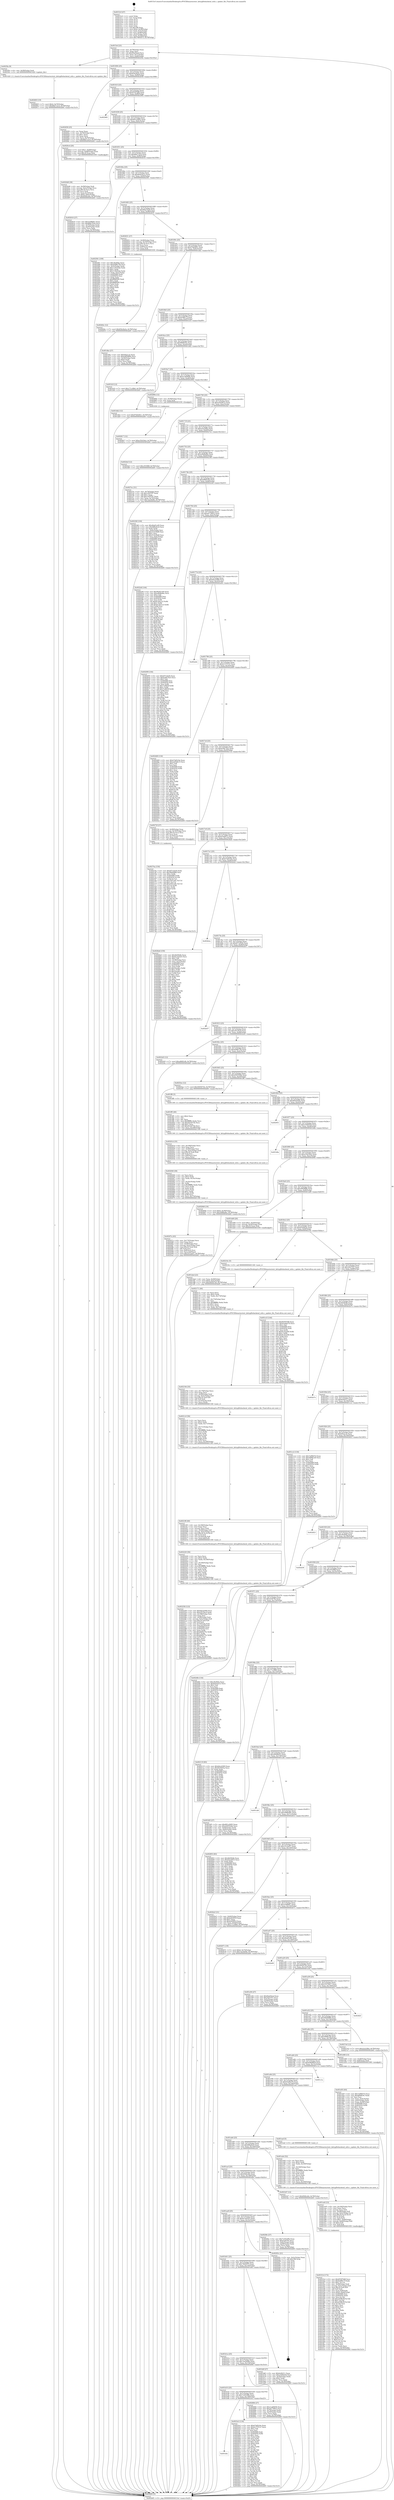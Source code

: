 digraph "0x4015c0" {
  label = "0x4015c0 (/mnt/c/Users/mathe/Desktop/tcc/POCII/binaries/extr_kittyglfwbackend_utils.c_update_fds_Final-ollvm.out::main(0))"
  labelloc = "t"
  node[shape=record]

  Entry [label="",width=0.3,height=0.3,shape=circle,fillcolor=black,style=filled]
  "0x4015ef" [label="{
     0x4015ef [23]\l
     | [instrs]\l
     &nbsp;&nbsp;0x4015ef \<+3\>: mov -0x78(%rbp),%eax\l
     &nbsp;&nbsp;0x4015f2 \<+2\>: mov %eax,%ecx\l
     &nbsp;&nbsp;0x4015f4 \<+6\>: sub $0x84af32ed,%ecx\l
     &nbsp;&nbsp;0x4015fa \<+3\>: mov %eax,-0x7c(%rbp)\l
     &nbsp;&nbsp;0x4015fd \<+3\>: mov %ecx,-0x80(%rbp)\l
     &nbsp;&nbsp;0x401600 \<+6\>: je 00000000004025fa \<main+0x103a\>\l
  }"]
  "0x4025fa" [label="{
     0x4025fa [9]\l
     | [instrs]\l
     &nbsp;&nbsp;0x4025fa \<+4\>: mov -0x58(%rbp),%rdi\l
     &nbsp;&nbsp;0x4025fe \<+5\>: call 0000000000401420 \<update_fds\>\l
     | [calls]\l
     &nbsp;&nbsp;0x401420 \{1\} (/mnt/c/Users/mathe/Desktop/tcc/POCII/binaries/extr_kittyglfwbackend_utils.c_update_fds_Final-ollvm.out::update_fds)\l
  }"]
  "0x401606" [label="{
     0x401606 [25]\l
     | [instrs]\l
     &nbsp;&nbsp;0x401606 \<+5\>: jmp 000000000040160b \<main+0x4b\>\l
     &nbsp;&nbsp;0x40160b \<+3\>: mov -0x7c(%rbp),%eax\l
     &nbsp;&nbsp;0x40160e \<+5\>: sub $0x854c8a2a,%eax\l
     &nbsp;&nbsp;0x401613 \<+6\>: mov %eax,-0x84(%rbp)\l
     &nbsp;&nbsp;0x401619 \<+6\>: je 0000000000402658 \<main+0x1098\>\l
  }"]
  Exit [label="",width=0.3,height=0.3,shape=circle,fillcolor=black,style=filled,peripheries=2]
  "0x402658" [label="{
     0x402658 [25]\l
     | [instrs]\l
     &nbsp;&nbsp;0x402658 \<+2\>: xor %eax,%eax\l
     &nbsp;&nbsp;0x40265a \<+3\>: mov -0x70(%rbp),%ecx\l
     &nbsp;&nbsp;0x40265d \<+3\>: sub $0x1,%eax\l
     &nbsp;&nbsp;0x402660 \<+2\>: sub %eax,%ecx\l
     &nbsp;&nbsp;0x402662 \<+3\>: mov %ecx,-0x70(%rbp)\l
     &nbsp;&nbsp;0x402665 \<+7\>: movl $0x8bb7c2c4,-0x78(%rbp)\l
     &nbsp;&nbsp;0x40266c \<+5\>: jmp 0000000000402b85 \<main+0x15c5\>\l
  }"]
  "0x40161f" [label="{
     0x40161f [25]\l
     | [instrs]\l
     &nbsp;&nbsp;0x40161f \<+5\>: jmp 0000000000401624 \<main+0x64\>\l
     &nbsp;&nbsp;0x401624 \<+3\>: mov -0x7c(%rbp),%eax\l
     &nbsp;&nbsp;0x401627 \<+5\>: sub $0x85597bf8,%eax\l
     &nbsp;&nbsp;0x40162c \<+6\>: mov %eax,-0x88(%rbp)\l
     &nbsp;&nbsp;0x401632 \<+6\>: je 0000000000402985 \<main+0x13c5\>\l
  }"]
  "0x402817" [label="{
     0x402817 [12]\l
     | [instrs]\l
     &nbsp;&nbsp;0x402817 \<+7\>: movl $0xe35d18a2,-0x78(%rbp)\l
     &nbsp;&nbsp;0x40281e \<+5\>: jmp 0000000000402b85 \<main+0x15c5\>\l
  }"]
  "0x402985" [label="{
     0x402985\l
  }", style=dashed]
  "0x401638" [label="{
     0x401638 [25]\l
     | [instrs]\l
     &nbsp;&nbsp;0x401638 \<+5\>: jmp 000000000040163d \<main+0x7d\>\l
     &nbsp;&nbsp;0x40163d \<+3\>: mov -0x7c(%rbp),%eax\l
     &nbsp;&nbsp;0x401640 \<+5\>: sub $0x891a3695,%eax\l
     &nbsp;&nbsp;0x401645 \<+6\>: mov %eax,-0x8c(%rbp)\l
     &nbsp;&nbsp;0x40164b \<+6\>: je 00000000004020c4 \<main+0xb04\>\l
  }"]
  "0x40274a" [label="{
     0x40274a [150]\l
     | [instrs]\l
     &nbsp;&nbsp;0x40274a \<+5\>: mov $0xbf71d226,%edx\l
     &nbsp;&nbsp;0x40274f \<+5\>: mov $0x56f26984,%esi\l
     &nbsp;&nbsp;0x402754 \<+3\>: mov $0x1,%r8b\l
     &nbsp;&nbsp;0x402757 \<+8\>: mov 0x405068,%r9d\l
     &nbsp;&nbsp;0x40275f \<+8\>: mov 0x405054,%r10d\l
     &nbsp;&nbsp;0x402767 \<+3\>: mov %r9d,%r11d\l
     &nbsp;&nbsp;0x40276a \<+7\>: sub $0x23f31a81,%r11d\l
     &nbsp;&nbsp;0x402771 \<+4\>: sub $0x1,%r11d\l
     &nbsp;&nbsp;0x402775 \<+7\>: add $0x23f31a81,%r11d\l
     &nbsp;&nbsp;0x40277c \<+4\>: imul %r11d,%r9d\l
     &nbsp;&nbsp;0x402780 \<+4\>: and $0x1,%r9d\l
     &nbsp;&nbsp;0x402784 \<+4\>: cmp $0x0,%r9d\l
     &nbsp;&nbsp;0x402788 \<+3\>: sete %bl\l
     &nbsp;&nbsp;0x40278b \<+4\>: cmp $0xa,%r10d\l
     &nbsp;&nbsp;0x40278f \<+4\>: setl %r14b\l
     &nbsp;&nbsp;0x402793 \<+3\>: mov %bl,%r15b\l
     &nbsp;&nbsp;0x402796 \<+4\>: xor $0xff,%r15b\l
     &nbsp;&nbsp;0x40279a \<+3\>: mov %r14b,%r12b\l
     &nbsp;&nbsp;0x40279d \<+4\>: xor $0xff,%r12b\l
     &nbsp;&nbsp;0x4027a1 \<+4\>: xor $0x1,%r8b\l
     &nbsp;&nbsp;0x4027a5 \<+3\>: mov %r15b,%r13b\l
     &nbsp;&nbsp;0x4027a8 \<+4\>: and $0xff,%r13b\l
     &nbsp;&nbsp;0x4027ac \<+3\>: and %r8b,%bl\l
     &nbsp;&nbsp;0x4027af \<+3\>: mov %r12b,%al\l
     &nbsp;&nbsp;0x4027b2 \<+2\>: and $0xff,%al\l
     &nbsp;&nbsp;0x4027b4 \<+3\>: and %r8b,%r14b\l
     &nbsp;&nbsp;0x4027b7 \<+3\>: or %bl,%r13b\l
     &nbsp;&nbsp;0x4027ba \<+3\>: or %r14b,%al\l
     &nbsp;&nbsp;0x4027bd \<+3\>: xor %al,%r13b\l
     &nbsp;&nbsp;0x4027c0 \<+3\>: or %r12b,%r15b\l
     &nbsp;&nbsp;0x4027c3 \<+4\>: xor $0xff,%r15b\l
     &nbsp;&nbsp;0x4027c7 \<+4\>: or $0x1,%r8b\l
     &nbsp;&nbsp;0x4027cb \<+3\>: and %r8b,%r15b\l
     &nbsp;&nbsp;0x4027ce \<+3\>: or %r15b,%r13b\l
     &nbsp;&nbsp;0x4027d1 \<+4\>: test $0x1,%r13b\l
     &nbsp;&nbsp;0x4027d5 \<+3\>: cmovne %esi,%edx\l
     &nbsp;&nbsp;0x4027d8 \<+3\>: mov %edx,-0x78(%rbp)\l
     &nbsp;&nbsp;0x4027db \<+5\>: jmp 0000000000402b85 \<main+0x15c5\>\l
  }"]
  "0x4020c4" [label="{
     0x4020c4 [20]\l
     | [instrs]\l
     &nbsp;&nbsp;0x4020c4 \<+7\>: movl $0x1,-0x68(%rbp)\l
     &nbsp;&nbsp;0x4020cb \<+4\>: movslq -0x68(%rbp),%rax\l
     &nbsp;&nbsp;0x4020cf \<+4\>: imul $0x18,%rax,%rdi\l
     &nbsp;&nbsp;0x4020d3 \<+5\>: call 0000000000401050 \<malloc@plt\>\l
     | [calls]\l
     &nbsp;&nbsp;0x401050 \{1\} (unknown)\l
  }"]
  "0x401651" [label="{
     0x401651 [25]\l
     | [instrs]\l
     &nbsp;&nbsp;0x401651 \<+5\>: jmp 0000000000401656 \<main+0x96\>\l
     &nbsp;&nbsp;0x401656 \<+3\>: mov -0x7c(%rbp),%eax\l
     &nbsp;&nbsp;0x401659 \<+5\>: sub $0x8bb7c2c4,%eax\l
     &nbsp;&nbsp;0x40165e \<+6\>: mov %eax,-0x90(%rbp)\l
     &nbsp;&nbsp;0x401664 \<+6\>: je 0000000000402616 \<main+0x1056\>\l
  }"]
  "0x40264c" [label="{
     0x40264c [12]\l
     | [instrs]\l
     &nbsp;&nbsp;0x40264c \<+7\>: movl $0x854c8a2a,-0x78(%rbp)\l
     &nbsp;&nbsp;0x402653 \<+5\>: jmp 0000000000402b85 \<main+0x15c5\>\l
  }"]
  "0x402616" [label="{
     0x402616 [27]\l
     | [instrs]\l
     &nbsp;&nbsp;0x402616 \<+5\>: mov $0x3cbf8db7,%eax\l
     &nbsp;&nbsp;0x40261b \<+5\>: mov $0x8fda7b29,%ecx\l
     &nbsp;&nbsp;0x402620 \<+3\>: mov -0x70(%rbp),%edx\l
     &nbsp;&nbsp;0x402623 \<+3\>: cmp -0x50(%rbp),%edx\l
     &nbsp;&nbsp;0x402626 \<+3\>: cmovl %ecx,%eax\l
     &nbsp;&nbsp;0x402629 \<+3\>: mov %eax,-0x78(%rbp)\l
     &nbsp;&nbsp;0x40262c \<+5\>: jmp 0000000000402b85 \<main+0x15c5\>\l
  }"]
  "0x40166a" [label="{
     0x40166a [25]\l
     | [instrs]\l
     &nbsp;&nbsp;0x40166a \<+5\>: jmp 000000000040166f \<main+0xaf\>\l
     &nbsp;&nbsp;0x40166f \<+3\>: mov -0x7c(%rbp),%eax\l
     &nbsp;&nbsp;0x401672 \<+5\>: sub $0x8e9c0a12,%eax\l
     &nbsp;&nbsp;0x401677 \<+6\>: mov %eax,-0x94(%rbp)\l
     &nbsp;&nbsp;0x40167d \<+6\>: je 0000000000402581 \<main+0xfc1\>\l
  }"]
  "0x402603" [label="{
     0x402603 [19]\l
     | [instrs]\l
     &nbsp;&nbsp;0x402603 \<+7\>: movl $0x0,-0x70(%rbp)\l
     &nbsp;&nbsp;0x40260a \<+7\>: movl $0x8bb7c2c4,-0x78(%rbp)\l
     &nbsp;&nbsp;0x402611 \<+5\>: jmp 0000000000402b85 \<main+0x15c5\>\l
  }"]
  "0x402581" [label="{
     0x402581 [109]\l
     | [instrs]\l
     &nbsp;&nbsp;0x402581 \<+5\>: mov $0xc8e49da,%eax\l
     &nbsp;&nbsp;0x402586 \<+5\>: mov $0xd2f8b728,%ecx\l
     &nbsp;&nbsp;0x40258b \<+3\>: mov -0x5c(%rbp),%edx\l
     &nbsp;&nbsp;0x40258e \<+6\>: add $0x115b25ab,%edx\l
     &nbsp;&nbsp;0x402594 \<+3\>: add $0x1,%edx\l
     &nbsp;&nbsp;0x402597 \<+6\>: sub $0x115b25ab,%edx\l
     &nbsp;&nbsp;0x40259d \<+3\>: mov %edx,-0x5c(%rbp)\l
     &nbsp;&nbsp;0x4025a0 \<+7\>: mov 0x405068,%edx\l
     &nbsp;&nbsp;0x4025a7 \<+7\>: mov 0x405054,%esi\l
     &nbsp;&nbsp;0x4025ae \<+2\>: mov %edx,%edi\l
     &nbsp;&nbsp;0x4025b0 \<+6\>: sub $0xff988585,%edi\l
     &nbsp;&nbsp;0x4025b6 \<+3\>: sub $0x1,%edi\l
     &nbsp;&nbsp;0x4025b9 \<+6\>: add $0xff988585,%edi\l
     &nbsp;&nbsp;0x4025bf \<+3\>: imul %edi,%edx\l
     &nbsp;&nbsp;0x4025c2 \<+3\>: and $0x1,%edx\l
     &nbsp;&nbsp;0x4025c5 \<+3\>: cmp $0x0,%edx\l
     &nbsp;&nbsp;0x4025c8 \<+4\>: sete %r8b\l
     &nbsp;&nbsp;0x4025cc \<+3\>: cmp $0xa,%esi\l
     &nbsp;&nbsp;0x4025cf \<+4\>: setl %r9b\l
     &nbsp;&nbsp;0x4025d3 \<+3\>: mov %r8b,%r10b\l
     &nbsp;&nbsp;0x4025d6 \<+3\>: and %r9b,%r10b\l
     &nbsp;&nbsp;0x4025d9 \<+3\>: xor %r9b,%r8b\l
     &nbsp;&nbsp;0x4025dc \<+3\>: or %r8b,%r10b\l
     &nbsp;&nbsp;0x4025df \<+4\>: test $0x1,%r10b\l
     &nbsp;&nbsp;0x4025e3 \<+3\>: cmovne %ecx,%eax\l
     &nbsp;&nbsp;0x4025e6 \<+3\>: mov %eax,-0x78(%rbp)\l
     &nbsp;&nbsp;0x4025e9 \<+5\>: jmp 0000000000402b85 \<main+0x15c5\>\l
  }"]
  "0x401683" [label="{
     0x401683 [25]\l
     | [instrs]\l
     &nbsp;&nbsp;0x401683 \<+5\>: jmp 0000000000401688 \<main+0xc8\>\l
     &nbsp;&nbsp;0x401688 \<+3\>: mov -0x7c(%rbp),%eax\l
     &nbsp;&nbsp;0x40168b \<+5\>: sub $0x8fda7b29,%eax\l
     &nbsp;&nbsp;0x401690 \<+6\>: mov %eax,-0x98(%rbp)\l
     &nbsp;&nbsp;0x401696 \<+6\>: je 0000000000402631 \<main+0x1071\>\l
  }"]
  "0x401b4c" [label="{
     0x401b4c\l
  }", style=dashed]
  "0x402631" [label="{
     0x402631 [27]\l
     | [instrs]\l
     &nbsp;&nbsp;0x402631 \<+4\>: mov -0x58(%rbp),%rax\l
     &nbsp;&nbsp;0x402635 \<+4\>: movslq -0x70(%rbp),%rcx\l
     &nbsp;&nbsp;0x402639 \<+4\>: imul $0x18,%rcx,%rcx\l
     &nbsp;&nbsp;0x40263d \<+3\>: add %rcx,%rax\l
     &nbsp;&nbsp;0x402640 \<+4\>: mov 0x8(%rax),%rax\l
     &nbsp;&nbsp;0x402644 \<+3\>: mov %rax,%rdi\l
     &nbsp;&nbsp;0x402647 \<+5\>: call 0000000000401030 \<free@plt\>\l
     | [calls]\l
     &nbsp;&nbsp;0x401030 \{1\} (unknown)\l
  }"]
  "0x40169c" [label="{
     0x40169c [25]\l
     | [instrs]\l
     &nbsp;&nbsp;0x40169c \<+5\>: jmp 00000000004016a1 \<main+0xe1\>\l
     &nbsp;&nbsp;0x4016a1 \<+3\>: mov -0x7c(%rbp),%eax\l
     &nbsp;&nbsp;0x4016a4 \<+5\>: sub $0x97b62821,%eax\l
     &nbsp;&nbsp;0x4016a9 \<+6\>: mov %eax,-0x9c(%rbp)\l
     &nbsp;&nbsp;0x4016af \<+6\>: je 0000000000401dbe \<main+0x7fe\>\l
  }"]
  "0x4023e3" [label="{
     0x4023e3 [134]\l
     | [instrs]\l
     &nbsp;&nbsp;0x4023e3 \<+5\>: mov $0xb7dd5c9a,%eax\l
     &nbsp;&nbsp;0x4023e8 \<+5\>: mov $0xb13747a7,%ecx\l
     &nbsp;&nbsp;0x4023ed \<+2\>: mov $0x1,%dl\l
     &nbsp;&nbsp;0x4023ef \<+2\>: xor %esi,%esi\l
     &nbsp;&nbsp;0x4023f1 \<+7\>: mov 0x405068,%edi\l
     &nbsp;&nbsp;0x4023f8 \<+8\>: mov 0x405054,%r8d\l
     &nbsp;&nbsp;0x402400 \<+3\>: sub $0x1,%esi\l
     &nbsp;&nbsp;0x402403 \<+3\>: mov %edi,%r9d\l
     &nbsp;&nbsp;0x402406 \<+3\>: add %esi,%r9d\l
     &nbsp;&nbsp;0x402409 \<+4\>: imul %r9d,%edi\l
     &nbsp;&nbsp;0x40240d \<+3\>: and $0x1,%edi\l
     &nbsp;&nbsp;0x402410 \<+3\>: cmp $0x0,%edi\l
     &nbsp;&nbsp;0x402413 \<+4\>: sete %r10b\l
     &nbsp;&nbsp;0x402417 \<+4\>: cmp $0xa,%r8d\l
     &nbsp;&nbsp;0x40241b \<+4\>: setl %r11b\l
     &nbsp;&nbsp;0x40241f \<+3\>: mov %r10b,%bl\l
     &nbsp;&nbsp;0x402422 \<+3\>: xor $0xff,%bl\l
     &nbsp;&nbsp;0x402425 \<+3\>: mov %r11b,%r14b\l
     &nbsp;&nbsp;0x402428 \<+4\>: xor $0xff,%r14b\l
     &nbsp;&nbsp;0x40242c \<+3\>: xor $0x1,%dl\l
     &nbsp;&nbsp;0x40242f \<+3\>: mov %bl,%r15b\l
     &nbsp;&nbsp;0x402432 \<+4\>: and $0xff,%r15b\l
     &nbsp;&nbsp;0x402436 \<+3\>: and %dl,%r10b\l
     &nbsp;&nbsp;0x402439 \<+3\>: mov %r14b,%r12b\l
     &nbsp;&nbsp;0x40243c \<+4\>: and $0xff,%r12b\l
     &nbsp;&nbsp;0x402440 \<+3\>: and %dl,%r11b\l
     &nbsp;&nbsp;0x402443 \<+3\>: or %r10b,%r15b\l
     &nbsp;&nbsp;0x402446 \<+3\>: or %r11b,%r12b\l
     &nbsp;&nbsp;0x402449 \<+3\>: xor %r12b,%r15b\l
     &nbsp;&nbsp;0x40244c \<+3\>: or %r14b,%bl\l
     &nbsp;&nbsp;0x40244f \<+3\>: xor $0xff,%bl\l
     &nbsp;&nbsp;0x402452 \<+3\>: or $0x1,%dl\l
     &nbsp;&nbsp;0x402455 \<+2\>: and %dl,%bl\l
     &nbsp;&nbsp;0x402457 \<+3\>: or %bl,%r15b\l
     &nbsp;&nbsp;0x40245a \<+4\>: test $0x1,%r15b\l
     &nbsp;&nbsp;0x40245e \<+3\>: cmovne %ecx,%eax\l
     &nbsp;&nbsp;0x402461 \<+3\>: mov %eax,-0x78(%rbp)\l
     &nbsp;&nbsp;0x402464 \<+5\>: jmp 0000000000402b85 \<main+0x15c5\>\l
  }"]
  "0x401dbe" [label="{
     0x401dbe [27]\l
     | [instrs]\l
     &nbsp;&nbsp;0x401dbe \<+5\>: mov $0xb92accb,%eax\l
     &nbsp;&nbsp;0x401dc3 \<+5\>: mov $0xe9f5d89b,%ecx\l
     &nbsp;&nbsp;0x401dc8 \<+3\>: mov -0x30(%rbp),%edx\l
     &nbsp;&nbsp;0x401dcb \<+3\>: cmp $0x0,%edx\l
     &nbsp;&nbsp;0x401dce \<+3\>: cmove %ecx,%eax\l
     &nbsp;&nbsp;0x401dd1 \<+3\>: mov %eax,-0x78(%rbp)\l
     &nbsp;&nbsp;0x401dd4 \<+5\>: jmp 0000000000402b85 \<main+0x15c5\>\l
  }"]
  "0x4016b5" [label="{
     0x4016b5 [25]\l
     | [instrs]\l
     &nbsp;&nbsp;0x4016b5 \<+5\>: jmp 00000000004016ba \<main+0xfa\>\l
     &nbsp;&nbsp;0x4016ba \<+3\>: mov -0x7c(%rbp),%eax\l
     &nbsp;&nbsp;0x4016bd \<+5\>: sub $0x9cf8817f,%eax\l
     &nbsp;&nbsp;0x4016c2 \<+6\>: mov %eax,-0xa0(%rbp)\l
     &nbsp;&nbsp;0x4016c8 \<+6\>: je 0000000000401fc9 \<main+0xa09\>\l
  }"]
  "0x401b33" [label="{
     0x401b33 [25]\l
     | [instrs]\l
     &nbsp;&nbsp;0x401b33 \<+5\>: jmp 0000000000401b38 \<main+0x578\>\l
     &nbsp;&nbsp;0x401b38 \<+3\>: mov -0x7c(%rbp),%eax\l
     &nbsp;&nbsp;0x401b3b \<+5\>: sub $0x7e30169b,%eax\l
     &nbsp;&nbsp;0x401b40 \<+6\>: mov %eax,-0x158(%rbp)\l
     &nbsp;&nbsp;0x401b46 \<+6\>: je 00000000004023e3 \<main+0xe23\>\l
  }"]
  "0x401fc9" [label="{
     0x401fc9 [12]\l
     | [instrs]\l
     &nbsp;&nbsp;0x401fc9 \<+7\>: movl $0x171c0fb0,-0x78(%rbp)\l
     &nbsp;&nbsp;0x401fd0 \<+5\>: jmp 0000000000402b85 \<main+0x15c5\>\l
  }"]
  "0x4016ce" [label="{
     0x4016ce [25]\l
     | [instrs]\l
     &nbsp;&nbsp;0x4016ce \<+5\>: jmp 00000000004016d3 \<main+0x113\>\l
     &nbsp;&nbsp;0x4016d3 \<+3\>: mov -0x7c(%rbp),%eax\l
     &nbsp;&nbsp;0x4016d6 \<+5\>: sub $0x9f089c9c,%eax\l
     &nbsp;&nbsp;0x4016db \<+6\>: mov %eax,-0xa4(%rbp)\l
     &nbsp;&nbsp;0x4016e1 \<+6\>: je 0000000000401db2 \<main+0x7f2\>\l
  }"]
  "0x402684" [label="{
     0x402684 [27]\l
     | [instrs]\l
     &nbsp;&nbsp;0x402684 \<+5\>: mov $0xa1a60b06,%eax\l
     &nbsp;&nbsp;0x402689 \<+5\>: mov $0xab7780e3,%ecx\l
     &nbsp;&nbsp;0x40268e \<+3\>: mov -0x74(%rbp),%edx\l
     &nbsp;&nbsp;0x402691 \<+3\>: cmp -0x50(%rbp),%edx\l
     &nbsp;&nbsp;0x402694 \<+3\>: cmovl %ecx,%eax\l
     &nbsp;&nbsp;0x402697 \<+3\>: mov %eax,-0x78(%rbp)\l
     &nbsp;&nbsp;0x40269a \<+5\>: jmp 0000000000402b85 \<main+0x15c5\>\l
  }"]
  "0x401db2" [label="{
     0x401db2 [12]\l
     | [instrs]\l
     &nbsp;&nbsp;0x401db2 \<+7\>: movl $0x97b62821,-0x78(%rbp)\l
     &nbsp;&nbsp;0x401db9 \<+5\>: jmp 0000000000402b85 \<main+0x15c5\>\l
  }"]
  "0x4016e7" [label="{
     0x4016e7 [25]\l
     | [instrs]\l
     &nbsp;&nbsp;0x4016e7 \<+5\>: jmp 00000000004016ec \<main+0x12c\>\l
     &nbsp;&nbsp;0x4016ec \<+3\>: mov -0x7c(%rbp),%eax\l
     &nbsp;&nbsp;0x4016ef \<+5\>: sub $0xa1a60b06,%eax\l
     &nbsp;&nbsp;0x4016f4 \<+6\>: mov %eax,-0xa8(%rbp)\l
     &nbsp;&nbsp;0x4016fa \<+6\>: je 000000000040280b \<main+0x124b\>\l
  }"]
  "0x402258" [label="{
     0x402258 [123]\l
     | [instrs]\l
     &nbsp;&nbsp;0x402258 \<+5\>: mov $0xb0ecb569,%ecx\l
     &nbsp;&nbsp;0x40225d \<+5\>: mov $0xcf515bc9,%edx\l
     &nbsp;&nbsp;0x402262 \<+6\>: mov -0x188(%rbp),%esi\l
     &nbsp;&nbsp;0x402268 \<+3\>: imul %eax,%esi\l
     &nbsp;&nbsp;0x40226b \<+4\>: mov -0x58(%rbp),%rdi\l
     &nbsp;&nbsp;0x40226f \<+4\>: movslq -0x5c(%rbp),%r8\l
     &nbsp;&nbsp;0x402273 \<+4\>: imul $0x18,%r8,%r8\l
     &nbsp;&nbsp;0x402277 \<+3\>: add %r8,%rdi\l
     &nbsp;&nbsp;0x40227a \<+4\>: mov 0x10(%rdi),%rdi\l
     &nbsp;&nbsp;0x40227e \<+3\>: mov %esi,0x10(%rdi)\l
     &nbsp;&nbsp;0x402281 \<+7\>: mov 0x405068,%eax\l
     &nbsp;&nbsp;0x402288 \<+7\>: mov 0x405054,%esi\l
     &nbsp;&nbsp;0x40228f \<+3\>: mov %eax,%r9d\l
     &nbsp;&nbsp;0x402292 \<+7\>: add $0xdd40275c,%r9d\l
     &nbsp;&nbsp;0x402299 \<+4\>: sub $0x1,%r9d\l
     &nbsp;&nbsp;0x40229d \<+7\>: sub $0xdd40275c,%r9d\l
     &nbsp;&nbsp;0x4022a4 \<+4\>: imul %r9d,%eax\l
     &nbsp;&nbsp;0x4022a8 \<+3\>: and $0x1,%eax\l
     &nbsp;&nbsp;0x4022ab \<+3\>: cmp $0x0,%eax\l
     &nbsp;&nbsp;0x4022ae \<+4\>: sete %r11b\l
     &nbsp;&nbsp;0x4022b2 \<+3\>: cmp $0xa,%esi\l
     &nbsp;&nbsp;0x4022b5 \<+3\>: setl %bl\l
     &nbsp;&nbsp;0x4022b8 \<+3\>: mov %r11b,%r14b\l
     &nbsp;&nbsp;0x4022bb \<+3\>: and %bl,%r14b\l
     &nbsp;&nbsp;0x4022be \<+3\>: xor %bl,%r11b\l
     &nbsp;&nbsp;0x4022c1 \<+3\>: or %r11b,%r14b\l
     &nbsp;&nbsp;0x4022c4 \<+4\>: test $0x1,%r14b\l
     &nbsp;&nbsp;0x4022c8 \<+3\>: cmovne %edx,%ecx\l
     &nbsp;&nbsp;0x4022cb \<+3\>: mov %ecx,-0x78(%rbp)\l
     &nbsp;&nbsp;0x4022ce \<+5\>: jmp 0000000000402b85 \<main+0x15c5\>\l
  }"]
  "0x40280b" [label="{
     0x40280b [12]\l
     | [instrs]\l
     &nbsp;&nbsp;0x40280b \<+4\>: mov -0x58(%rbp),%rax\l
     &nbsp;&nbsp;0x40280f \<+3\>: mov %rax,%rdi\l
     &nbsp;&nbsp;0x402812 \<+5\>: call 0000000000401030 \<free@plt\>\l
     | [calls]\l
     &nbsp;&nbsp;0x401030 \{1\} (unknown)\l
  }"]
  "0x401700" [label="{
     0x401700 [25]\l
     | [instrs]\l
     &nbsp;&nbsp;0x401700 \<+5\>: jmp 0000000000401705 \<main+0x145\>\l
     &nbsp;&nbsp;0x401705 \<+3\>: mov -0x7c(%rbp),%eax\l
     &nbsp;&nbsp;0x401708 \<+5\>: sub $0xa245db15,%eax\l
     &nbsp;&nbsp;0x40170d \<+6\>: mov %eax,-0xac(%rbp)\l
     &nbsp;&nbsp;0x401713 \<+6\>: je 00000000004024ef \<main+0xf2f\>\l
  }"]
  "0x402220" [label="{
     0x402220 [56]\l
     | [instrs]\l
     &nbsp;&nbsp;0x402220 \<+2\>: xor %ecx,%ecx\l
     &nbsp;&nbsp;0x402222 \<+5\>: mov $0x2,%edx\l
     &nbsp;&nbsp;0x402227 \<+6\>: mov %edx,-0x184(%rbp)\l
     &nbsp;&nbsp;0x40222d \<+1\>: cltd\l
     &nbsp;&nbsp;0x40222e \<+6\>: mov -0x184(%rbp),%esi\l
     &nbsp;&nbsp;0x402234 \<+2\>: idiv %esi\l
     &nbsp;&nbsp;0x402236 \<+6\>: imul $0xfffffffe,%edx,%edx\l
     &nbsp;&nbsp;0x40223c \<+3\>: mov %ecx,%r9d\l
     &nbsp;&nbsp;0x40223f \<+3\>: sub %edx,%r9d\l
     &nbsp;&nbsp;0x402242 \<+2\>: mov %ecx,%edx\l
     &nbsp;&nbsp;0x402244 \<+3\>: sub $0x1,%edx\l
     &nbsp;&nbsp;0x402247 \<+3\>: add %edx,%r9d\l
     &nbsp;&nbsp;0x40224a \<+3\>: sub %r9d,%ecx\l
     &nbsp;&nbsp;0x40224d \<+6\>: mov %ecx,-0x188(%rbp)\l
     &nbsp;&nbsp;0x402253 \<+5\>: call 0000000000401160 \<next_i\>\l
     | [calls]\l
     &nbsp;&nbsp;0x401160 \{1\} (/mnt/c/Users/mathe/Desktop/tcc/POCII/binaries/extr_kittyglfwbackend_utils.c_update_fds_Final-ollvm.out::next_i)\l
  }"]
  "0x4024ef" [label="{
     0x4024ef [12]\l
     | [instrs]\l
     &nbsp;&nbsp;0x4024ef \<+7\>: movl $0xc93388f,-0x78(%rbp)\l
     &nbsp;&nbsp;0x4024f6 \<+5\>: jmp 0000000000402b85 \<main+0x15c5\>\l
  }"]
  "0x401719" [label="{
     0x401719 [25]\l
     | [instrs]\l
     &nbsp;&nbsp;0x401719 \<+5\>: jmp 000000000040171e \<main+0x15e\>\l
     &nbsp;&nbsp;0x40171e \<+3\>: mov -0x7c(%rbp),%eax\l
     &nbsp;&nbsp;0x401721 \<+5\>: sub $0xa2a22fba,%eax\l
     &nbsp;&nbsp;0x401726 \<+6\>: mov %eax,-0xb0(%rbp)\l
     &nbsp;&nbsp;0x40172c \<+6\>: je 00000000004027ec \<main+0x122c\>\l
  }"]
  "0x4021f8" [label="{
     0x4021f8 [40]\l
     | [instrs]\l
     &nbsp;&nbsp;0x4021f8 \<+6\>: mov -0x180(%rbp),%ecx\l
     &nbsp;&nbsp;0x4021fe \<+3\>: imul %eax,%ecx\l
     &nbsp;&nbsp;0x402201 \<+3\>: movslq %ecx,%rdi\l
     &nbsp;&nbsp;0x402204 \<+4\>: mov -0x58(%rbp),%r8\l
     &nbsp;&nbsp;0x402208 \<+4\>: movslq -0x5c(%rbp),%r10\l
     &nbsp;&nbsp;0x40220c \<+4\>: imul $0x18,%r10,%r10\l
     &nbsp;&nbsp;0x402210 \<+3\>: add %r10,%r8\l
     &nbsp;&nbsp;0x402213 \<+4\>: mov 0x10(%r8),%r8\l
     &nbsp;&nbsp;0x402217 \<+4\>: mov %rdi,0x8(%r8)\l
     &nbsp;&nbsp;0x40221b \<+5\>: call 0000000000401160 \<next_i\>\l
     | [calls]\l
     &nbsp;&nbsp;0x401160 \{1\} (/mnt/c/Users/mathe/Desktop/tcc/POCII/binaries/extr_kittyglfwbackend_utils.c_update_fds_Final-ollvm.out::next_i)\l
  }"]
  "0x4027ec" [label="{
     0x4027ec [31]\l
     | [instrs]\l
     &nbsp;&nbsp;0x4027ec \<+3\>: mov -0x74(%rbp),%eax\l
     &nbsp;&nbsp;0x4027ef \<+5\>: sub $0x1459787,%eax\l
     &nbsp;&nbsp;0x4027f4 \<+3\>: add $0x1,%eax\l
     &nbsp;&nbsp;0x4027f7 \<+5\>: add $0x1459787,%eax\l
     &nbsp;&nbsp;0x4027fc \<+3\>: mov %eax,-0x74(%rbp)\l
     &nbsp;&nbsp;0x4027ff \<+7\>: movl $0x7ae24d4b,-0x78(%rbp)\l
     &nbsp;&nbsp;0x402806 \<+5\>: jmp 0000000000402b85 \<main+0x15c5\>\l
  }"]
  "0x401732" [label="{
     0x401732 [25]\l
     | [instrs]\l
     &nbsp;&nbsp;0x401732 \<+5\>: jmp 0000000000401737 \<main+0x177\>\l
     &nbsp;&nbsp;0x401737 \<+3\>: mov -0x7c(%rbp),%eax\l
     &nbsp;&nbsp;0x40173a \<+5\>: sub $0xa4b8bd6e,%eax\l
     &nbsp;&nbsp;0x40173f \<+6\>: mov %eax,-0xb4(%rbp)\l
     &nbsp;&nbsp;0x401745 \<+6\>: je 000000000040236f \<main+0xdaf\>\l
  }"]
  "0x4021c0" [label="{
     0x4021c0 [56]\l
     | [instrs]\l
     &nbsp;&nbsp;0x4021c0 \<+2\>: xor %ecx,%ecx\l
     &nbsp;&nbsp;0x4021c2 \<+5\>: mov $0x2,%edx\l
     &nbsp;&nbsp;0x4021c7 \<+6\>: mov %edx,-0x17c(%rbp)\l
     &nbsp;&nbsp;0x4021cd \<+1\>: cltd\l
     &nbsp;&nbsp;0x4021ce \<+6\>: mov -0x17c(%rbp),%esi\l
     &nbsp;&nbsp;0x4021d4 \<+2\>: idiv %esi\l
     &nbsp;&nbsp;0x4021d6 \<+6\>: imul $0xfffffffe,%edx,%edx\l
     &nbsp;&nbsp;0x4021dc \<+3\>: mov %ecx,%r9d\l
     &nbsp;&nbsp;0x4021df \<+3\>: sub %edx,%r9d\l
     &nbsp;&nbsp;0x4021e2 \<+2\>: mov %ecx,%edx\l
     &nbsp;&nbsp;0x4021e4 \<+3\>: sub $0x1,%edx\l
     &nbsp;&nbsp;0x4021e7 \<+3\>: add %edx,%r9d\l
     &nbsp;&nbsp;0x4021ea \<+3\>: sub %r9d,%ecx\l
     &nbsp;&nbsp;0x4021ed \<+6\>: mov %ecx,-0x180(%rbp)\l
     &nbsp;&nbsp;0x4021f3 \<+5\>: call 0000000000401160 \<next_i\>\l
     | [calls]\l
     &nbsp;&nbsp;0x401160 \{1\} (/mnt/c/Users/mathe/Desktop/tcc/POCII/binaries/extr_kittyglfwbackend_utils.c_update_fds_Final-ollvm.out::next_i)\l
  }"]
  "0x40236f" [label="{
     0x40236f [104]\l
     | [instrs]\l
     &nbsp;&nbsp;0x40236f \<+5\>: mov $0x46a81e49,%eax\l
     &nbsp;&nbsp;0x402374 \<+5\>: mov $0x688af2c6,%ecx\l
     &nbsp;&nbsp;0x402379 \<+2\>: xor %edx,%edx\l
     &nbsp;&nbsp;0x40237b \<+3\>: mov -0x6c(%rbp),%esi\l
     &nbsp;&nbsp;0x40237e \<+6\>: sub $0x315e56d9,%esi\l
     &nbsp;&nbsp;0x402384 \<+3\>: add $0x1,%esi\l
     &nbsp;&nbsp;0x402387 \<+6\>: add $0x315e56d9,%esi\l
     &nbsp;&nbsp;0x40238d \<+3\>: mov %esi,-0x6c(%rbp)\l
     &nbsp;&nbsp;0x402390 \<+7\>: mov 0x405068,%esi\l
     &nbsp;&nbsp;0x402397 \<+7\>: mov 0x405054,%edi\l
     &nbsp;&nbsp;0x40239e \<+3\>: sub $0x1,%edx\l
     &nbsp;&nbsp;0x4023a1 \<+3\>: mov %esi,%r8d\l
     &nbsp;&nbsp;0x4023a4 \<+3\>: add %edx,%r8d\l
     &nbsp;&nbsp;0x4023a7 \<+4\>: imul %r8d,%esi\l
     &nbsp;&nbsp;0x4023ab \<+3\>: and $0x1,%esi\l
     &nbsp;&nbsp;0x4023ae \<+3\>: cmp $0x0,%esi\l
     &nbsp;&nbsp;0x4023b1 \<+4\>: sete %r9b\l
     &nbsp;&nbsp;0x4023b5 \<+3\>: cmp $0xa,%edi\l
     &nbsp;&nbsp;0x4023b8 \<+4\>: setl %r10b\l
     &nbsp;&nbsp;0x4023bc \<+3\>: mov %r9b,%r11b\l
     &nbsp;&nbsp;0x4023bf \<+3\>: and %r10b,%r11b\l
     &nbsp;&nbsp;0x4023c2 \<+3\>: xor %r10b,%r9b\l
     &nbsp;&nbsp;0x4023c5 \<+3\>: or %r9b,%r11b\l
     &nbsp;&nbsp;0x4023c8 \<+4\>: test $0x1,%r11b\l
     &nbsp;&nbsp;0x4023cc \<+3\>: cmovne %ecx,%eax\l
     &nbsp;&nbsp;0x4023cf \<+3\>: mov %eax,-0x78(%rbp)\l
     &nbsp;&nbsp;0x4023d2 \<+5\>: jmp 0000000000402b85 \<main+0x15c5\>\l
  }"]
  "0x40174b" [label="{
     0x40174b [25]\l
     | [instrs]\l
     &nbsp;&nbsp;0x40174b \<+5\>: jmp 0000000000401750 \<main+0x190\>\l
     &nbsp;&nbsp;0x401750 \<+3\>: mov -0x7c(%rbp),%eax\l
     &nbsp;&nbsp;0x401753 \<+5\>: sub $0xa8683cfb,%eax\l
     &nbsp;&nbsp;0x401758 \<+6\>: mov %eax,-0xb8(%rbp)\l
     &nbsp;&nbsp;0x40175e \<+6\>: je 00000000004022df \<main+0xd1f\>\l
  }"]
  "0x40219d" [label="{
     0x40219d [35]\l
     | [instrs]\l
     &nbsp;&nbsp;0x40219d \<+6\>: mov -0x178(%rbp),%ecx\l
     &nbsp;&nbsp;0x4021a3 \<+3\>: imul %eax,%ecx\l
     &nbsp;&nbsp;0x4021a6 \<+4\>: mov -0x58(%rbp),%rdi\l
     &nbsp;&nbsp;0x4021aa \<+4\>: movslq -0x5c(%rbp),%r8\l
     &nbsp;&nbsp;0x4021ae \<+4\>: imul $0x18,%r8,%r8\l
     &nbsp;&nbsp;0x4021b2 \<+3\>: add %r8,%rdi\l
     &nbsp;&nbsp;0x4021b5 \<+4\>: mov 0x10(%rdi),%rdi\l
     &nbsp;&nbsp;0x4021b9 \<+2\>: mov %ecx,(%rdi)\l
     &nbsp;&nbsp;0x4021bb \<+5\>: call 0000000000401160 \<next_i\>\l
     | [calls]\l
     &nbsp;&nbsp;0x401160 \{1\} (/mnt/c/Users/mathe/Desktop/tcc/POCII/binaries/extr_kittyglfwbackend_utils.c_update_fds_Final-ollvm.out::next_i)\l
  }"]
  "0x4022df" [label="{
     0x4022df [144]\l
     | [instrs]\l
     &nbsp;&nbsp;0x4022df \<+5\>: mov $0x46a81e49,%eax\l
     &nbsp;&nbsp;0x4022e4 \<+5\>: mov $0xa4b8bd6e,%ecx\l
     &nbsp;&nbsp;0x4022e9 \<+2\>: mov $0x1,%dl\l
     &nbsp;&nbsp;0x4022eb \<+7\>: mov 0x405068,%esi\l
     &nbsp;&nbsp;0x4022f2 \<+7\>: mov 0x405054,%edi\l
     &nbsp;&nbsp;0x4022f9 \<+3\>: mov %esi,%r8d\l
     &nbsp;&nbsp;0x4022fc \<+7\>: sub $0x6c3da1e3,%r8d\l
     &nbsp;&nbsp;0x402303 \<+4\>: sub $0x1,%r8d\l
     &nbsp;&nbsp;0x402307 \<+7\>: add $0x6c3da1e3,%r8d\l
     &nbsp;&nbsp;0x40230e \<+4\>: imul %r8d,%esi\l
     &nbsp;&nbsp;0x402312 \<+3\>: and $0x1,%esi\l
     &nbsp;&nbsp;0x402315 \<+3\>: cmp $0x0,%esi\l
     &nbsp;&nbsp;0x402318 \<+4\>: sete %r9b\l
     &nbsp;&nbsp;0x40231c \<+3\>: cmp $0xa,%edi\l
     &nbsp;&nbsp;0x40231f \<+4\>: setl %r10b\l
     &nbsp;&nbsp;0x402323 \<+3\>: mov %r9b,%r11b\l
     &nbsp;&nbsp;0x402326 \<+4\>: xor $0xff,%r11b\l
     &nbsp;&nbsp;0x40232a \<+3\>: mov %r10b,%bl\l
     &nbsp;&nbsp;0x40232d \<+3\>: xor $0xff,%bl\l
     &nbsp;&nbsp;0x402330 \<+3\>: xor $0x0,%dl\l
     &nbsp;&nbsp;0x402333 \<+3\>: mov %r11b,%r14b\l
     &nbsp;&nbsp;0x402336 \<+4\>: and $0x0,%r14b\l
     &nbsp;&nbsp;0x40233a \<+3\>: and %dl,%r9b\l
     &nbsp;&nbsp;0x40233d \<+3\>: mov %bl,%r15b\l
     &nbsp;&nbsp;0x402340 \<+4\>: and $0x0,%r15b\l
     &nbsp;&nbsp;0x402344 \<+3\>: and %dl,%r10b\l
     &nbsp;&nbsp;0x402347 \<+3\>: or %r9b,%r14b\l
     &nbsp;&nbsp;0x40234a \<+3\>: or %r10b,%r15b\l
     &nbsp;&nbsp;0x40234d \<+3\>: xor %r15b,%r14b\l
     &nbsp;&nbsp;0x402350 \<+3\>: or %bl,%r11b\l
     &nbsp;&nbsp;0x402353 \<+4\>: xor $0xff,%r11b\l
     &nbsp;&nbsp;0x402357 \<+3\>: or $0x0,%dl\l
     &nbsp;&nbsp;0x40235a \<+3\>: and %dl,%r11b\l
     &nbsp;&nbsp;0x40235d \<+3\>: or %r11b,%r14b\l
     &nbsp;&nbsp;0x402360 \<+4\>: test $0x1,%r14b\l
     &nbsp;&nbsp;0x402364 \<+3\>: cmovne %ecx,%eax\l
     &nbsp;&nbsp;0x402367 \<+3\>: mov %eax,-0x78(%rbp)\l
     &nbsp;&nbsp;0x40236a \<+5\>: jmp 0000000000402b85 \<main+0x15c5\>\l
  }"]
  "0x401764" [label="{
     0x401764 [25]\l
     | [instrs]\l
     &nbsp;&nbsp;0x401764 \<+5\>: jmp 0000000000401769 \<main+0x1a9\>\l
     &nbsp;&nbsp;0x401769 \<+3\>: mov -0x7c(%rbp),%eax\l
     &nbsp;&nbsp;0x40176c \<+5\>: sub $0xab7780e3,%eax\l
     &nbsp;&nbsp;0x401771 \<+6\>: mov %eax,-0xbc(%rbp)\l
     &nbsp;&nbsp;0x401777 \<+6\>: je 000000000040269f \<main+0x10df\>\l
  }"]
  "0x402171" [label="{
     0x402171 [44]\l
     | [instrs]\l
     &nbsp;&nbsp;0x402171 \<+2\>: xor %ecx,%ecx\l
     &nbsp;&nbsp;0x402173 \<+5\>: mov $0x2,%edx\l
     &nbsp;&nbsp;0x402178 \<+6\>: mov %edx,-0x174(%rbp)\l
     &nbsp;&nbsp;0x40217e \<+1\>: cltd\l
     &nbsp;&nbsp;0x40217f \<+6\>: mov -0x174(%rbp),%esi\l
     &nbsp;&nbsp;0x402185 \<+2\>: idiv %esi\l
     &nbsp;&nbsp;0x402187 \<+6\>: imul $0xfffffffe,%edx,%edx\l
     &nbsp;&nbsp;0x40218d \<+3\>: sub $0x1,%ecx\l
     &nbsp;&nbsp;0x402190 \<+2\>: sub %ecx,%edx\l
     &nbsp;&nbsp;0x402192 \<+6\>: mov %edx,-0x178(%rbp)\l
     &nbsp;&nbsp;0x402198 \<+5\>: call 0000000000401160 \<next_i\>\l
     | [calls]\l
     &nbsp;&nbsp;0x401160 \{1\} (/mnt/c/Users/mathe/Desktop/tcc/POCII/binaries/extr_kittyglfwbackend_utils.c_update_fds_Final-ollvm.out::next_i)\l
  }"]
  "0x40269f" [label="{
     0x40269f [144]\l
     | [instrs]\l
     &nbsp;&nbsp;0x40269f \<+5\>: mov $0xbf71d226,%eax\l
     &nbsp;&nbsp;0x4026a4 \<+5\>: mov $0xb29b75e5,%ecx\l
     &nbsp;&nbsp;0x4026a9 \<+2\>: mov $0x1,%dl\l
     &nbsp;&nbsp;0x4026ab \<+7\>: mov 0x405068,%esi\l
     &nbsp;&nbsp;0x4026b2 \<+7\>: mov 0x405054,%edi\l
     &nbsp;&nbsp;0x4026b9 \<+3\>: mov %esi,%r8d\l
     &nbsp;&nbsp;0x4026bc \<+7\>: sub $0x7c40b5f,%r8d\l
     &nbsp;&nbsp;0x4026c3 \<+4\>: sub $0x1,%r8d\l
     &nbsp;&nbsp;0x4026c7 \<+7\>: add $0x7c40b5f,%r8d\l
     &nbsp;&nbsp;0x4026ce \<+4\>: imul %r8d,%esi\l
     &nbsp;&nbsp;0x4026d2 \<+3\>: and $0x1,%esi\l
     &nbsp;&nbsp;0x4026d5 \<+3\>: cmp $0x0,%esi\l
     &nbsp;&nbsp;0x4026d8 \<+4\>: sete %r9b\l
     &nbsp;&nbsp;0x4026dc \<+3\>: cmp $0xa,%edi\l
     &nbsp;&nbsp;0x4026df \<+4\>: setl %r10b\l
     &nbsp;&nbsp;0x4026e3 \<+3\>: mov %r9b,%r11b\l
     &nbsp;&nbsp;0x4026e6 \<+4\>: xor $0xff,%r11b\l
     &nbsp;&nbsp;0x4026ea \<+3\>: mov %r10b,%bl\l
     &nbsp;&nbsp;0x4026ed \<+3\>: xor $0xff,%bl\l
     &nbsp;&nbsp;0x4026f0 \<+3\>: xor $0x0,%dl\l
     &nbsp;&nbsp;0x4026f3 \<+3\>: mov %r11b,%r14b\l
     &nbsp;&nbsp;0x4026f6 \<+4\>: and $0x0,%r14b\l
     &nbsp;&nbsp;0x4026fa \<+3\>: and %dl,%r9b\l
     &nbsp;&nbsp;0x4026fd \<+3\>: mov %bl,%r15b\l
     &nbsp;&nbsp;0x402700 \<+4\>: and $0x0,%r15b\l
     &nbsp;&nbsp;0x402704 \<+3\>: and %dl,%r10b\l
     &nbsp;&nbsp;0x402707 \<+3\>: or %r9b,%r14b\l
     &nbsp;&nbsp;0x40270a \<+3\>: or %r10b,%r15b\l
     &nbsp;&nbsp;0x40270d \<+3\>: xor %r15b,%r14b\l
     &nbsp;&nbsp;0x402710 \<+3\>: or %bl,%r11b\l
     &nbsp;&nbsp;0x402713 \<+4\>: xor $0xff,%r11b\l
     &nbsp;&nbsp;0x402717 \<+3\>: or $0x0,%dl\l
     &nbsp;&nbsp;0x40271a \<+3\>: and %dl,%r11b\l
     &nbsp;&nbsp;0x40271d \<+3\>: or %r11b,%r14b\l
     &nbsp;&nbsp;0x402720 \<+4\>: test $0x1,%r14b\l
     &nbsp;&nbsp;0x402724 \<+3\>: cmovne %ecx,%eax\l
     &nbsp;&nbsp;0x402727 \<+3\>: mov %eax,-0x78(%rbp)\l
     &nbsp;&nbsp;0x40272a \<+5\>: jmp 0000000000402b85 \<main+0x15c5\>\l
  }"]
  "0x40177d" [label="{
     0x40177d [25]\l
     | [instrs]\l
     &nbsp;&nbsp;0x40177d \<+5\>: jmp 0000000000401782 \<main+0x1c2\>\l
     &nbsp;&nbsp;0x401782 \<+3\>: mov -0x7c(%rbp),%eax\l
     &nbsp;&nbsp;0x401785 \<+5\>: sub $0xb0ecb569,%eax\l
     &nbsp;&nbsp;0x40178a \<+6\>: mov %eax,-0xc0(%rbp)\l
     &nbsp;&nbsp;0x401790 \<+6\>: je 0000000000402a0e \<main+0x144e\>\l
  }"]
  "0x4020d8" [label="{
     0x4020d8 [38]\l
     | [instrs]\l
     &nbsp;&nbsp;0x4020d8 \<+4\>: mov -0x58(%rbp),%rdi\l
     &nbsp;&nbsp;0x4020dc \<+4\>: movslq -0x5c(%rbp),%rcx\l
     &nbsp;&nbsp;0x4020e0 \<+4\>: imul $0x18,%rcx,%rcx\l
     &nbsp;&nbsp;0x4020e4 \<+3\>: add %rcx,%rdi\l
     &nbsp;&nbsp;0x4020e7 \<+4\>: mov %rax,0x10(%rdi)\l
     &nbsp;&nbsp;0x4020eb \<+7\>: movl $0x0,-0x6c(%rbp)\l
     &nbsp;&nbsp;0x4020f2 \<+7\>: movl $0x694fce6e,-0x78(%rbp)\l
     &nbsp;&nbsp;0x4020f9 \<+5\>: jmp 0000000000402b85 \<main+0x15c5\>\l
  }"]
  "0x402a0e" [label="{
     0x402a0e\l
  }", style=dashed]
  "0x401796" [label="{
     0x401796 [25]\l
     | [instrs]\l
     &nbsp;&nbsp;0x401796 \<+5\>: jmp 000000000040179b \<main+0x1db\>\l
     &nbsp;&nbsp;0x40179b \<+3\>: mov -0x7c(%rbp),%eax\l
     &nbsp;&nbsp;0x40179e \<+5\>: sub $0xb13747a7,%eax\l
     &nbsp;&nbsp;0x4017a3 \<+6\>: mov %eax,-0xc4(%rbp)\l
     &nbsp;&nbsp;0x4017a9 \<+6\>: je 0000000000402469 \<main+0xea9\>\l
  }"]
  "0x40207a" [label="{
     0x40207a [43]\l
     | [instrs]\l
     &nbsp;&nbsp;0x40207a \<+6\>: mov -0x170(%rbp),%ecx\l
     &nbsp;&nbsp;0x402080 \<+3\>: imul %eax,%ecx\l
     &nbsp;&nbsp;0x402083 \<+4\>: mov -0x58(%rbp),%rsi\l
     &nbsp;&nbsp;0x402087 \<+4\>: movslq -0x5c(%rbp),%rdi\l
     &nbsp;&nbsp;0x40208b \<+4\>: imul $0x18,%rdi,%rdi\l
     &nbsp;&nbsp;0x40208f \<+3\>: add %rdi,%rsi\l
     &nbsp;&nbsp;0x402092 \<+4\>: mov 0x8(%rsi),%rsi\l
     &nbsp;&nbsp;0x402096 \<+3\>: mov %ecx,0x4(%rsi)\l
     &nbsp;&nbsp;0x402099 \<+7\>: movl $0x3312af37,-0x78(%rbp)\l
     &nbsp;&nbsp;0x4020a0 \<+5\>: jmp 0000000000402b85 \<main+0x15c5\>\l
  }"]
  "0x402469" [label="{
     0x402469 [134]\l
     | [instrs]\l
     &nbsp;&nbsp;0x402469 \<+5\>: mov $0xb7dd5c9a,%eax\l
     &nbsp;&nbsp;0x40246e \<+5\>: mov $0xa245db15,%ecx\l
     &nbsp;&nbsp;0x402473 \<+2\>: mov $0x1,%dl\l
     &nbsp;&nbsp;0x402475 \<+2\>: xor %esi,%esi\l
     &nbsp;&nbsp;0x402477 \<+7\>: mov 0x405068,%edi\l
     &nbsp;&nbsp;0x40247e \<+8\>: mov 0x405054,%r8d\l
     &nbsp;&nbsp;0x402486 \<+3\>: sub $0x1,%esi\l
     &nbsp;&nbsp;0x402489 \<+3\>: mov %edi,%r9d\l
     &nbsp;&nbsp;0x40248c \<+3\>: add %esi,%r9d\l
     &nbsp;&nbsp;0x40248f \<+4\>: imul %r9d,%edi\l
     &nbsp;&nbsp;0x402493 \<+3\>: and $0x1,%edi\l
     &nbsp;&nbsp;0x402496 \<+3\>: cmp $0x0,%edi\l
     &nbsp;&nbsp;0x402499 \<+4\>: sete %r10b\l
     &nbsp;&nbsp;0x40249d \<+4\>: cmp $0xa,%r8d\l
     &nbsp;&nbsp;0x4024a1 \<+4\>: setl %r11b\l
     &nbsp;&nbsp;0x4024a5 \<+3\>: mov %r10b,%bl\l
     &nbsp;&nbsp;0x4024a8 \<+3\>: xor $0xff,%bl\l
     &nbsp;&nbsp;0x4024ab \<+3\>: mov %r11b,%r14b\l
     &nbsp;&nbsp;0x4024ae \<+4\>: xor $0xff,%r14b\l
     &nbsp;&nbsp;0x4024b2 \<+3\>: xor $0x1,%dl\l
     &nbsp;&nbsp;0x4024b5 \<+3\>: mov %bl,%r15b\l
     &nbsp;&nbsp;0x4024b8 \<+4\>: and $0xff,%r15b\l
     &nbsp;&nbsp;0x4024bc \<+3\>: and %dl,%r10b\l
     &nbsp;&nbsp;0x4024bf \<+3\>: mov %r14b,%r12b\l
     &nbsp;&nbsp;0x4024c2 \<+4\>: and $0xff,%r12b\l
     &nbsp;&nbsp;0x4024c6 \<+3\>: and %dl,%r11b\l
     &nbsp;&nbsp;0x4024c9 \<+3\>: or %r10b,%r15b\l
     &nbsp;&nbsp;0x4024cc \<+3\>: or %r11b,%r12b\l
     &nbsp;&nbsp;0x4024cf \<+3\>: xor %r12b,%r15b\l
     &nbsp;&nbsp;0x4024d2 \<+3\>: or %r14b,%bl\l
     &nbsp;&nbsp;0x4024d5 \<+3\>: xor $0xff,%bl\l
     &nbsp;&nbsp;0x4024d8 \<+3\>: or $0x1,%dl\l
     &nbsp;&nbsp;0x4024db \<+2\>: and %dl,%bl\l
     &nbsp;&nbsp;0x4024dd \<+3\>: or %bl,%r15b\l
     &nbsp;&nbsp;0x4024e0 \<+4\>: test $0x1,%r15b\l
     &nbsp;&nbsp;0x4024e4 \<+3\>: cmovne %ecx,%eax\l
     &nbsp;&nbsp;0x4024e7 \<+3\>: mov %eax,-0x78(%rbp)\l
     &nbsp;&nbsp;0x4024ea \<+5\>: jmp 0000000000402b85 \<main+0x15c5\>\l
  }"]
  "0x4017af" [label="{
     0x4017af [25]\l
     | [instrs]\l
     &nbsp;&nbsp;0x4017af \<+5\>: jmp 00000000004017b4 \<main+0x1f4\>\l
     &nbsp;&nbsp;0x4017b4 \<+3\>: mov -0x7c(%rbp),%eax\l
     &nbsp;&nbsp;0x4017b7 \<+5\>: sub $0xb29b75e5,%eax\l
     &nbsp;&nbsp;0x4017bc \<+6\>: mov %eax,-0xc8(%rbp)\l
     &nbsp;&nbsp;0x4017c2 \<+6\>: je 000000000040272f \<main+0x116f\>\l
  }"]
  "0x402040" [label="{
     0x402040 [58]\l
     | [instrs]\l
     &nbsp;&nbsp;0x402040 \<+2\>: xor %ecx,%ecx\l
     &nbsp;&nbsp;0x402042 \<+5\>: mov $0x2,%edx\l
     &nbsp;&nbsp;0x402047 \<+6\>: mov %edx,-0x16c(%rbp)\l
     &nbsp;&nbsp;0x40204d \<+1\>: cltd\l
     &nbsp;&nbsp;0x40204e \<+7\>: mov -0x16c(%rbp),%r8d\l
     &nbsp;&nbsp;0x402055 \<+3\>: idiv %r8d\l
     &nbsp;&nbsp;0x402058 \<+6\>: imul $0xfffffffe,%edx,%edx\l
     &nbsp;&nbsp;0x40205e \<+3\>: mov %ecx,%r9d\l
     &nbsp;&nbsp;0x402061 \<+3\>: sub %edx,%r9d\l
     &nbsp;&nbsp;0x402064 \<+2\>: mov %ecx,%edx\l
     &nbsp;&nbsp;0x402066 \<+3\>: sub $0x1,%edx\l
     &nbsp;&nbsp;0x402069 \<+3\>: add %edx,%r9d\l
     &nbsp;&nbsp;0x40206c \<+3\>: sub %r9d,%ecx\l
     &nbsp;&nbsp;0x40206f \<+6\>: mov %ecx,-0x170(%rbp)\l
     &nbsp;&nbsp;0x402075 \<+5\>: call 0000000000401160 \<next_i\>\l
     | [calls]\l
     &nbsp;&nbsp;0x401160 \{1\} (/mnt/c/Users/mathe/Desktop/tcc/POCII/binaries/extr_kittyglfwbackend_utils.c_update_fds_Final-ollvm.out::next_i)\l
  }"]
  "0x40272f" [label="{
     0x40272f [27]\l
     | [instrs]\l
     &nbsp;&nbsp;0x40272f \<+4\>: mov -0x58(%rbp),%rax\l
     &nbsp;&nbsp;0x402733 \<+4\>: movslq -0x74(%rbp),%rcx\l
     &nbsp;&nbsp;0x402737 \<+4\>: imul $0x18,%rcx,%rcx\l
     &nbsp;&nbsp;0x40273b \<+3\>: add %rcx,%rax\l
     &nbsp;&nbsp;0x40273e \<+4\>: mov 0x10(%rax),%rax\l
     &nbsp;&nbsp;0x402742 \<+3\>: mov %rax,%rdi\l
     &nbsp;&nbsp;0x402745 \<+5\>: call 0000000000401030 \<free@plt\>\l
     | [calls]\l
     &nbsp;&nbsp;0x401030 \{1\} (unknown)\l
  }"]
  "0x4017c8" [label="{
     0x4017c8 [25]\l
     | [instrs]\l
     &nbsp;&nbsp;0x4017c8 \<+5\>: jmp 00000000004017cd \<main+0x20d\>\l
     &nbsp;&nbsp;0x4017cd \<+3\>: mov -0x7c(%rbp),%eax\l
     &nbsp;&nbsp;0x4017d0 \<+5\>: sub $0xb5aa6f15,%eax\l
     &nbsp;&nbsp;0x4017d5 \<+6\>: mov %eax,-0xcc(%rbp)\l
     &nbsp;&nbsp;0x4017db \<+6\>: je 00000000004028a6 \<main+0x12e6\>\l
  }"]
  "0x40201d" [label="{
     0x40201d [35]\l
     | [instrs]\l
     &nbsp;&nbsp;0x40201d \<+6\>: mov -0x168(%rbp),%ecx\l
     &nbsp;&nbsp;0x402023 \<+3\>: imul %eax,%ecx\l
     &nbsp;&nbsp;0x402026 \<+4\>: mov -0x58(%rbp),%rsi\l
     &nbsp;&nbsp;0x40202a \<+4\>: movslq -0x5c(%rbp),%rdi\l
     &nbsp;&nbsp;0x40202e \<+4\>: imul $0x18,%rdi,%rdi\l
     &nbsp;&nbsp;0x402032 \<+3\>: add %rdi,%rsi\l
     &nbsp;&nbsp;0x402035 \<+4\>: mov 0x8(%rsi),%rsi\l
     &nbsp;&nbsp;0x402039 \<+2\>: mov %ecx,(%rsi)\l
     &nbsp;&nbsp;0x40203b \<+5\>: call 0000000000401160 \<next_i\>\l
     | [calls]\l
     &nbsp;&nbsp;0x401160 \{1\} (/mnt/c/Users/mathe/Desktop/tcc/POCII/binaries/extr_kittyglfwbackend_utils.c_update_fds_Final-ollvm.out::next_i)\l
  }"]
  "0x4028a6" [label="{
     0x4028a6 [150]\l
     | [instrs]\l
     &nbsp;&nbsp;0x4028a6 \<+5\>: mov $0x4b040db,%eax\l
     &nbsp;&nbsp;0x4028ab \<+5\>: mov $0x6c3a43e5,%ecx\l
     &nbsp;&nbsp;0x4028b0 \<+2\>: mov $0x1,%dl\l
     &nbsp;&nbsp;0x4028b2 \<+3\>: mov -0x38(%rbp),%esi\l
     &nbsp;&nbsp;0x4028b5 \<+3\>: mov %esi,-0x2c(%rbp)\l
     &nbsp;&nbsp;0x4028b8 \<+7\>: mov 0x405068,%esi\l
     &nbsp;&nbsp;0x4028bf \<+7\>: mov 0x405054,%edi\l
     &nbsp;&nbsp;0x4028c6 \<+3\>: mov %esi,%r8d\l
     &nbsp;&nbsp;0x4028c9 \<+7\>: add $0x52ea8cc,%r8d\l
     &nbsp;&nbsp;0x4028d0 \<+4\>: sub $0x1,%r8d\l
     &nbsp;&nbsp;0x4028d4 \<+7\>: sub $0x52ea8cc,%r8d\l
     &nbsp;&nbsp;0x4028db \<+4\>: imul %r8d,%esi\l
     &nbsp;&nbsp;0x4028df \<+3\>: and $0x1,%esi\l
     &nbsp;&nbsp;0x4028e2 \<+3\>: cmp $0x0,%esi\l
     &nbsp;&nbsp;0x4028e5 \<+4\>: sete %r9b\l
     &nbsp;&nbsp;0x4028e9 \<+3\>: cmp $0xa,%edi\l
     &nbsp;&nbsp;0x4028ec \<+4\>: setl %r10b\l
     &nbsp;&nbsp;0x4028f0 \<+3\>: mov %r9b,%r11b\l
     &nbsp;&nbsp;0x4028f3 \<+4\>: xor $0xff,%r11b\l
     &nbsp;&nbsp;0x4028f7 \<+3\>: mov %r10b,%bl\l
     &nbsp;&nbsp;0x4028fa \<+3\>: xor $0xff,%bl\l
     &nbsp;&nbsp;0x4028fd \<+3\>: xor $0x1,%dl\l
     &nbsp;&nbsp;0x402900 \<+3\>: mov %r11b,%r14b\l
     &nbsp;&nbsp;0x402903 \<+4\>: and $0xff,%r14b\l
     &nbsp;&nbsp;0x402907 \<+3\>: and %dl,%r9b\l
     &nbsp;&nbsp;0x40290a \<+3\>: mov %bl,%r15b\l
     &nbsp;&nbsp;0x40290d \<+4\>: and $0xff,%r15b\l
     &nbsp;&nbsp;0x402911 \<+3\>: and %dl,%r10b\l
     &nbsp;&nbsp;0x402914 \<+3\>: or %r9b,%r14b\l
     &nbsp;&nbsp;0x402917 \<+3\>: or %r10b,%r15b\l
     &nbsp;&nbsp;0x40291a \<+3\>: xor %r15b,%r14b\l
     &nbsp;&nbsp;0x40291d \<+3\>: or %bl,%r11b\l
     &nbsp;&nbsp;0x402920 \<+4\>: xor $0xff,%r11b\l
     &nbsp;&nbsp;0x402924 \<+3\>: or $0x1,%dl\l
     &nbsp;&nbsp;0x402927 \<+3\>: and %dl,%r11b\l
     &nbsp;&nbsp;0x40292a \<+3\>: or %r11b,%r14b\l
     &nbsp;&nbsp;0x40292d \<+4\>: test $0x1,%r14b\l
     &nbsp;&nbsp;0x402931 \<+3\>: cmovne %ecx,%eax\l
     &nbsp;&nbsp;0x402934 \<+3\>: mov %eax,-0x78(%rbp)\l
     &nbsp;&nbsp;0x402937 \<+5\>: jmp 0000000000402b85 \<main+0x15c5\>\l
  }"]
  "0x4017e1" [label="{
     0x4017e1 [25]\l
     | [instrs]\l
     &nbsp;&nbsp;0x4017e1 \<+5\>: jmp 00000000004017e6 \<main+0x226\>\l
     &nbsp;&nbsp;0x4017e6 \<+3\>: mov -0x7c(%rbp),%eax\l
     &nbsp;&nbsp;0x4017e9 \<+5\>: sub $0xb7dd5c9a,%eax\l
     &nbsp;&nbsp;0x4017ee \<+6\>: mov %eax,-0xd0(%rbp)\l
     &nbsp;&nbsp;0x4017f4 \<+6\>: je 0000000000402b2a \<main+0x156a\>\l
  }"]
  "0x401ff5" [label="{
     0x401ff5 [40]\l
     | [instrs]\l
     &nbsp;&nbsp;0x401ff5 \<+5\>: mov $0x2,%ecx\l
     &nbsp;&nbsp;0x401ffa \<+1\>: cltd\l
     &nbsp;&nbsp;0x401ffb \<+2\>: idiv %ecx\l
     &nbsp;&nbsp;0x401ffd \<+6\>: imul $0xfffffffe,%edx,%ecx\l
     &nbsp;&nbsp;0x402003 \<+6\>: sub $0xa9c4d73b,%ecx\l
     &nbsp;&nbsp;0x402009 \<+3\>: add $0x1,%ecx\l
     &nbsp;&nbsp;0x40200c \<+6\>: add $0xa9c4d73b,%ecx\l
     &nbsp;&nbsp;0x402012 \<+6\>: mov %ecx,-0x168(%rbp)\l
     &nbsp;&nbsp;0x402018 \<+5\>: call 0000000000401160 \<next_i\>\l
     | [calls]\l
     &nbsp;&nbsp;0x401160 \{1\} (/mnt/c/Users/mathe/Desktop/tcc/POCII/binaries/extr_kittyglfwbackend_utils.c_update_fds_Final-ollvm.out::next_i)\l
  }"]
  "0x402b2a" [label="{
     0x402b2a\l
  }", style=dashed]
  "0x4017fa" [label="{
     0x4017fa [25]\l
     | [instrs]\l
     &nbsp;&nbsp;0x4017fa \<+5\>: jmp 00000000004017ff \<main+0x23f\>\l
     &nbsp;&nbsp;0x4017ff \<+3\>: mov -0x7c(%rbp),%eax\l
     &nbsp;&nbsp;0x401802 \<+5\>: sub $0xbf71d226,%eax\l
     &nbsp;&nbsp;0x401807 \<+6\>: mov %eax,-0xd4(%rbp)\l
     &nbsp;&nbsp;0x40180d \<+6\>: je 0000000000402b57 \<main+0x1597\>\l
  }"]
  "0x401f1d" [label="{
     0x401f1d [172]\l
     | [instrs]\l
     &nbsp;&nbsp;0x401f1d \<+5\>: mov $0x85597bf8,%ecx\l
     &nbsp;&nbsp;0x401f22 \<+5\>: mov $0x9cf8817f,%edx\l
     &nbsp;&nbsp;0x401f27 \<+3\>: mov $0x1,%r11b\l
     &nbsp;&nbsp;0x401f2a \<+4\>: mov -0x58(%rbp),%rdi\l
     &nbsp;&nbsp;0x401f2e \<+4\>: movslq -0x5c(%rbp),%r8\l
     &nbsp;&nbsp;0x401f32 \<+4\>: imul $0x18,%r8,%r8\l
     &nbsp;&nbsp;0x401f36 \<+3\>: add %r8,%rdi\l
     &nbsp;&nbsp;0x401f39 \<+4\>: mov %rax,0x8(%rdi)\l
     &nbsp;&nbsp;0x401f3d \<+7\>: movl $0x0,-0x64(%rbp)\l
     &nbsp;&nbsp;0x401f44 \<+7\>: mov 0x405068,%esi\l
     &nbsp;&nbsp;0x401f4b \<+7\>: mov 0x405054,%ebx\l
     &nbsp;&nbsp;0x401f52 \<+3\>: mov %esi,%r14d\l
     &nbsp;&nbsp;0x401f55 \<+7\>: add $0xa55f8c9f,%r14d\l
     &nbsp;&nbsp;0x401f5c \<+4\>: sub $0x1,%r14d\l
     &nbsp;&nbsp;0x401f60 \<+7\>: sub $0xa55f8c9f,%r14d\l
     &nbsp;&nbsp;0x401f67 \<+4\>: imul %r14d,%esi\l
     &nbsp;&nbsp;0x401f6b \<+3\>: and $0x1,%esi\l
     &nbsp;&nbsp;0x401f6e \<+3\>: cmp $0x0,%esi\l
     &nbsp;&nbsp;0x401f71 \<+4\>: sete %r15b\l
     &nbsp;&nbsp;0x401f75 \<+3\>: cmp $0xa,%ebx\l
     &nbsp;&nbsp;0x401f78 \<+4\>: setl %r12b\l
     &nbsp;&nbsp;0x401f7c \<+3\>: mov %r15b,%r13b\l
     &nbsp;&nbsp;0x401f7f \<+4\>: xor $0xff,%r13b\l
     &nbsp;&nbsp;0x401f83 \<+3\>: mov %r12b,%al\l
     &nbsp;&nbsp;0x401f86 \<+2\>: xor $0xff,%al\l
     &nbsp;&nbsp;0x401f88 \<+4\>: xor $0x0,%r11b\l
     &nbsp;&nbsp;0x401f8c \<+3\>: mov %r13b,%sil\l
     &nbsp;&nbsp;0x401f8f \<+4\>: and $0x0,%sil\l
     &nbsp;&nbsp;0x401f93 \<+3\>: and %r11b,%r15b\l
     &nbsp;&nbsp;0x401f96 \<+3\>: mov %al,%dil\l
     &nbsp;&nbsp;0x401f99 \<+4\>: and $0x0,%dil\l
     &nbsp;&nbsp;0x401f9d \<+3\>: and %r11b,%r12b\l
     &nbsp;&nbsp;0x401fa0 \<+3\>: or %r15b,%sil\l
     &nbsp;&nbsp;0x401fa3 \<+3\>: or %r12b,%dil\l
     &nbsp;&nbsp;0x401fa6 \<+3\>: xor %dil,%sil\l
     &nbsp;&nbsp;0x401fa9 \<+3\>: or %al,%r13b\l
     &nbsp;&nbsp;0x401fac \<+4\>: xor $0xff,%r13b\l
     &nbsp;&nbsp;0x401fb0 \<+4\>: or $0x0,%r11b\l
     &nbsp;&nbsp;0x401fb4 \<+3\>: and %r11b,%r13b\l
     &nbsp;&nbsp;0x401fb7 \<+3\>: or %r13b,%sil\l
     &nbsp;&nbsp;0x401fba \<+4\>: test $0x1,%sil\l
     &nbsp;&nbsp;0x401fbe \<+3\>: cmovne %edx,%ecx\l
     &nbsp;&nbsp;0x401fc1 \<+3\>: mov %ecx,-0x78(%rbp)\l
     &nbsp;&nbsp;0x401fc4 \<+5\>: jmp 0000000000402b85 \<main+0x15c5\>\l
  }"]
  "0x402b57" [label="{
     0x402b57\l
  }", style=dashed]
  "0x401813" [label="{
     0x401813 [25]\l
     | [instrs]\l
     &nbsp;&nbsp;0x401813 \<+5\>: jmp 0000000000401818 \<main+0x258\>\l
     &nbsp;&nbsp;0x401818 \<+3\>: mov -0x7c(%rbp),%eax\l
     &nbsp;&nbsp;0x40181b \<+5\>: sub $0xcf515bc9,%eax\l
     &nbsp;&nbsp;0x401820 \<+6\>: mov %eax,-0xd8(%rbp)\l
     &nbsp;&nbsp;0x401826 \<+6\>: je 00000000004022d3 \<main+0xd13\>\l
  }"]
  "0x401ee8" [label="{
     0x401ee8 [53]\l
     | [instrs]\l
     &nbsp;&nbsp;0x401ee8 \<+6\>: mov -0x164(%rbp),%ecx\l
     &nbsp;&nbsp;0x401eee \<+3\>: imul %eax,%ecx\l
     &nbsp;&nbsp;0x401ef1 \<+3\>: movslq %ecx,%r8\l
     &nbsp;&nbsp;0x401ef4 \<+4\>: mov -0x58(%rbp),%r9\l
     &nbsp;&nbsp;0x401ef8 \<+4\>: movslq -0x5c(%rbp),%r10\l
     &nbsp;&nbsp;0x401efc \<+4\>: imul $0x18,%r10,%r10\l
     &nbsp;&nbsp;0x401f00 \<+3\>: add %r10,%r9\l
     &nbsp;&nbsp;0x401f03 \<+3\>: mov %r8,(%r9)\l
     &nbsp;&nbsp;0x401f06 \<+7\>: movl $0x1,-0x60(%rbp)\l
     &nbsp;&nbsp;0x401f0d \<+4\>: movslq -0x60(%rbp),%r8\l
     &nbsp;&nbsp;0x401f11 \<+4\>: shl $0x3,%r8\l
     &nbsp;&nbsp;0x401f15 \<+3\>: mov %r8,%rdi\l
     &nbsp;&nbsp;0x401f18 \<+5\>: call 0000000000401050 \<malloc@plt\>\l
     | [calls]\l
     &nbsp;&nbsp;0x401050 \{1\} (unknown)\l
  }"]
  "0x4022d3" [label="{
     0x4022d3 [12]\l
     | [instrs]\l
     &nbsp;&nbsp;0x4022d3 \<+7\>: movl $0xa8683cfb,-0x78(%rbp)\l
     &nbsp;&nbsp;0x4022da \<+5\>: jmp 0000000000402b85 \<main+0x15c5\>\l
  }"]
  "0x40182c" [label="{
     0x40182c [25]\l
     | [instrs]\l
     &nbsp;&nbsp;0x40182c \<+5\>: jmp 0000000000401831 \<main+0x271\>\l
     &nbsp;&nbsp;0x401831 \<+3\>: mov -0x7c(%rbp),%eax\l
     &nbsp;&nbsp;0x401834 \<+5\>: sub $0xd2f8b728,%eax\l
     &nbsp;&nbsp;0x401839 \<+6\>: mov %eax,-0xdc(%rbp)\l
     &nbsp;&nbsp;0x40183f \<+6\>: je 00000000004025ee \<main+0x102e\>\l
  }"]
  "0x401eb4" [label="{
     0x401eb4 [52]\l
     | [instrs]\l
     &nbsp;&nbsp;0x401eb4 \<+2\>: xor %ecx,%ecx\l
     &nbsp;&nbsp;0x401eb6 \<+5\>: mov $0x2,%edx\l
     &nbsp;&nbsp;0x401ebb \<+6\>: mov %edx,-0x160(%rbp)\l
     &nbsp;&nbsp;0x401ec1 \<+1\>: cltd\l
     &nbsp;&nbsp;0x401ec2 \<+6\>: mov -0x160(%rbp),%esi\l
     &nbsp;&nbsp;0x401ec8 \<+2\>: idiv %esi\l
     &nbsp;&nbsp;0x401eca \<+6\>: imul $0xfffffffe,%edx,%edx\l
     &nbsp;&nbsp;0x401ed0 \<+2\>: mov %ecx,%edi\l
     &nbsp;&nbsp;0x401ed2 \<+2\>: sub %edx,%edi\l
     &nbsp;&nbsp;0x401ed4 \<+2\>: mov %ecx,%edx\l
     &nbsp;&nbsp;0x401ed6 \<+3\>: sub $0x1,%edx\l
     &nbsp;&nbsp;0x401ed9 \<+2\>: add %edx,%edi\l
     &nbsp;&nbsp;0x401edb \<+2\>: sub %edi,%ecx\l
     &nbsp;&nbsp;0x401edd \<+6\>: mov %ecx,-0x164(%rbp)\l
     &nbsp;&nbsp;0x401ee3 \<+5\>: call 0000000000401160 \<next_i\>\l
     | [calls]\l
     &nbsp;&nbsp;0x401160 \{1\} (/mnt/c/Users/mathe/Desktop/tcc/POCII/binaries/extr_kittyglfwbackend_utils.c_update_fds_Final-ollvm.out::next_i)\l
  }"]
  "0x4025ee" [label="{
     0x4025ee [12]\l
     | [instrs]\l
     &nbsp;&nbsp;0x4025ee \<+7\>: movl $0x50050742,-0x78(%rbp)\l
     &nbsp;&nbsp;0x4025f5 \<+5\>: jmp 0000000000402b85 \<main+0x15c5\>\l
  }"]
  "0x401845" [label="{
     0x401845 [25]\l
     | [instrs]\l
     &nbsp;&nbsp;0x401845 \<+5\>: jmp 000000000040184a \<main+0x28a\>\l
     &nbsp;&nbsp;0x40184a \<+3\>: mov -0x7c(%rbp),%eax\l
     &nbsp;&nbsp;0x40184d \<+5\>: sub $0xd393544b,%eax\l
     &nbsp;&nbsp;0x401852 \<+6\>: mov %eax,-0xe0(%rbp)\l
     &nbsp;&nbsp;0x401858 \<+6\>: je 0000000000401ff0 \<main+0xa30\>\l
  }"]
  "0x401ded" [label="{
     0x401ded [23]\l
     | [instrs]\l
     &nbsp;&nbsp;0x401ded \<+4\>: mov %rax,-0x58(%rbp)\l
     &nbsp;&nbsp;0x401df1 \<+7\>: movl $0x0,-0x5c(%rbp)\l
     &nbsp;&nbsp;0x401df8 \<+7\>: movl $0x50050742,-0x78(%rbp)\l
     &nbsp;&nbsp;0x401dff \<+5\>: jmp 0000000000402b85 \<main+0x15c5\>\l
  }"]
  "0x401ff0" [label="{
     0x401ff0 [5]\l
     | [instrs]\l
     &nbsp;&nbsp;0x401ff0 \<+5\>: call 0000000000401160 \<next_i\>\l
     | [calls]\l
     &nbsp;&nbsp;0x401160 \{1\} (/mnt/c/Users/mathe/Desktop/tcc/POCII/binaries/extr_kittyglfwbackend_utils.c_update_fds_Final-ollvm.out::next_i)\l
  }"]
  "0x40185e" [label="{
     0x40185e [25]\l
     | [instrs]\l
     &nbsp;&nbsp;0x40185e \<+5\>: jmp 0000000000401863 \<main+0x2a3\>\l
     &nbsp;&nbsp;0x401863 \<+3\>: mov -0x7c(%rbp),%eax\l
     &nbsp;&nbsp;0x401866 \<+5\>: sub $0xd65e0a92,%eax\l
     &nbsp;&nbsp;0x40186b \<+6\>: mov %eax,-0xe4(%rbp)\l
     &nbsp;&nbsp;0x401871 \<+6\>: je 0000000000402951 \<main+0x1391\>\l
  }"]
  "0x401d55" [label="{
     0x401d55 [93]\l
     | [instrs]\l
     &nbsp;&nbsp;0x401d55 \<+5\>: mov $0x7ef98d7d,%ecx\l
     &nbsp;&nbsp;0x401d5a \<+5\>: mov $0x9f089c9c,%edx\l
     &nbsp;&nbsp;0x401d5f \<+2\>: xor %esi,%esi\l
     &nbsp;&nbsp;0x401d61 \<+3\>: mov %eax,-0x4c(%rbp)\l
     &nbsp;&nbsp;0x401d64 \<+3\>: mov -0x4c(%rbp),%eax\l
     &nbsp;&nbsp;0x401d67 \<+3\>: mov %eax,-0x30(%rbp)\l
     &nbsp;&nbsp;0x401d6a \<+7\>: mov 0x405068,%eax\l
     &nbsp;&nbsp;0x401d71 \<+8\>: mov 0x405054,%r8d\l
     &nbsp;&nbsp;0x401d79 \<+3\>: sub $0x1,%esi\l
     &nbsp;&nbsp;0x401d7c \<+3\>: mov %eax,%r9d\l
     &nbsp;&nbsp;0x401d7f \<+3\>: add %esi,%r9d\l
     &nbsp;&nbsp;0x401d82 \<+4\>: imul %r9d,%eax\l
     &nbsp;&nbsp;0x401d86 \<+3\>: and $0x1,%eax\l
     &nbsp;&nbsp;0x401d89 \<+3\>: cmp $0x0,%eax\l
     &nbsp;&nbsp;0x401d8c \<+4\>: sete %r10b\l
     &nbsp;&nbsp;0x401d90 \<+4\>: cmp $0xa,%r8d\l
     &nbsp;&nbsp;0x401d94 \<+4\>: setl %r11b\l
     &nbsp;&nbsp;0x401d98 \<+3\>: mov %r10b,%bl\l
     &nbsp;&nbsp;0x401d9b \<+3\>: and %r11b,%bl\l
     &nbsp;&nbsp;0x401d9e \<+3\>: xor %r11b,%r10b\l
     &nbsp;&nbsp;0x401da1 \<+3\>: or %r10b,%bl\l
     &nbsp;&nbsp;0x401da4 \<+3\>: test $0x1,%bl\l
     &nbsp;&nbsp;0x401da7 \<+3\>: cmovne %edx,%ecx\l
     &nbsp;&nbsp;0x401daa \<+3\>: mov %ecx,-0x78(%rbp)\l
     &nbsp;&nbsp;0x401dad \<+5\>: jmp 0000000000402b85 \<main+0x15c5\>\l
  }"]
  "0x402951" [label="{
     0x402951\l
  }", style=dashed]
  "0x401877" [label="{
     0x401877 [25]\l
     | [instrs]\l
     &nbsp;&nbsp;0x401877 \<+5\>: jmp 000000000040187c \<main+0x2bc\>\l
     &nbsp;&nbsp;0x40187c \<+3\>: mov -0x7c(%rbp),%eax\l
     &nbsp;&nbsp;0x40187f \<+5\>: sub $0xe3382b20,%eax\l
     &nbsp;&nbsp;0x401884 \<+6\>: mov %eax,-0xe8(%rbp)\l
     &nbsp;&nbsp;0x40188a \<+6\>: je 0000000000401b8a \<main+0x5ca\>\l
  }"]
  "0x4015c0" [label="{
     0x4015c0 [47]\l
     | [instrs]\l
     &nbsp;&nbsp;0x4015c0 \<+1\>: push %rbp\l
     &nbsp;&nbsp;0x4015c1 \<+3\>: mov %rsp,%rbp\l
     &nbsp;&nbsp;0x4015c4 \<+2\>: push %r15\l
     &nbsp;&nbsp;0x4015c6 \<+2\>: push %r14\l
     &nbsp;&nbsp;0x4015c8 \<+2\>: push %r13\l
     &nbsp;&nbsp;0x4015ca \<+2\>: push %r12\l
     &nbsp;&nbsp;0x4015cc \<+1\>: push %rbx\l
     &nbsp;&nbsp;0x4015cd \<+7\>: sub $0x188,%rsp\l
     &nbsp;&nbsp;0x4015d4 \<+7\>: movl $0x0,-0x38(%rbp)\l
     &nbsp;&nbsp;0x4015db \<+3\>: mov %edi,-0x3c(%rbp)\l
     &nbsp;&nbsp;0x4015de \<+4\>: mov %rsi,-0x48(%rbp)\l
     &nbsp;&nbsp;0x4015e2 \<+3\>: mov -0x3c(%rbp),%edi\l
     &nbsp;&nbsp;0x4015e5 \<+3\>: mov %edi,-0x34(%rbp)\l
     &nbsp;&nbsp;0x4015e8 \<+7\>: movl $0x74645f75,-0x78(%rbp)\l
  }"]
  "0x401b8a" [label="{
     0x401b8a\l
  }", style=dashed]
  "0x401890" [label="{
     0x401890 [25]\l
     | [instrs]\l
     &nbsp;&nbsp;0x401890 \<+5\>: jmp 0000000000401895 \<main+0x2d5\>\l
     &nbsp;&nbsp;0x401895 \<+3\>: mov -0x7c(%rbp),%eax\l
     &nbsp;&nbsp;0x401898 \<+5\>: sub $0xe35d18a2,%eax\l
     &nbsp;&nbsp;0x40189d \<+6\>: mov %eax,-0xec(%rbp)\l
     &nbsp;&nbsp;0x4018a3 \<+6\>: je 0000000000402840 \<main+0x1280\>\l
  }"]
  "0x402b85" [label="{
     0x402b85 [5]\l
     | [instrs]\l
     &nbsp;&nbsp;0x402b85 \<+5\>: jmp 00000000004015ef \<main+0x2f\>\l
  }"]
  "0x402840" [label="{
     0x402840 [19]\l
     | [instrs]\l
     &nbsp;&nbsp;0x402840 \<+7\>: movl $0x0,-0x38(%rbp)\l
     &nbsp;&nbsp;0x402847 \<+7\>: movl $0x3088adbc,-0x78(%rbp)\l
     &nbsp;&nbsp;0x40284e \<+5\>: jmp 0000000000402b85 \<main+0x15c5\>\l
  }"]
  "0x4018a9" [label="{
     0x4018a9 [25]\l
     | [instrs]\l
     &nbsp;&nbsp;0x4018a9 \<+5\>: jmp 00000000004018ae \<main+0x2ee\>\l
     &nbsp;&nbsp;0x4018ae \<+3\>: mov -0x7c(%rbp),%eax\l
     &nbsp;&nbsp;0x4018b1 \<+5\>: sub $0xe9f5d89b,%eax\l
     &nbsp;&nbsp;0x4018b6 \<+6\>: mov %eax,-0xf0(%rbp)\l
     &nbsp;&nbsp;0x4018bc \<+6\>: je 0000000000401dd9 \<main+0x819\>\l
  }"]
  "0x401b1a" [label="{
     0x401b1a [25]\l
     | [instrs]\l
     &nbsp;&nbsp;0x401b1a \<+5\>: jmp 0000000000401b1f \<main+0x55f\>\l
     &nbsp;&nbsp;0x401b1f \<+3\>: mov -0x7c(%rbp),%eax\l
     &nbsp;&nbsp;0x401b22 \<+5\>: sub $0x7ae24d4b,%eax\l
     &nbsp;&nbsp;0x401b27 \<+6\>: mov %eax,-0x154(%rbp)\l
     &nbsp;&nbsp;0x401b2d \<+6\>: je 0000000000402684 \<main+0x10c4\>\l
  }"]
  "0x401dd9" [label="{
     0x401dd9 [20]\l
     | [instrs]\l
     &nbsp;&nbsp;0x401dd9 \<+7\>: movl $0x1,-0x50(%rbp)\l
     &nbsp;&nbsp;0x401de0 \<+4\>: movslq -0x50(%rbp),%rax\l
     &nbsp;&nbsp;0x401de4 \<+4\>: imul $0x18,%rax,%rdi\l
     &nbsp;&nbsp;0x401de8 \<+5\>: call 0000000000401050 \<malloc@plt\>\l
     | [calls]\l
     &nbsp;&nbsp;0x401050 \{1\} (unknown)\l
  }"]
  "0x4018c2" [label="{
     0x4018c2 [25]\l
     | [instrs]\l
     &nbsp;&nbsp;0x4018c2 \<+5\>: jmp 00000000004018c7 \<main+0x307\>\l
     &nbsp;&nbsp;0x4018c7 \<+3\>: mov -0x7c(%rbp),%eax\l
     &nbsp;&nbsp;0x4018ca \<+5\>: sub $0xf434403a,%eax\l
     &nbsp;&nbsp;0x4018cf \<+6\>: mov %eax,-0xf4(%rbp)\l
     &nbsp;&nbsp;0x4018d5 \<+6\>: je 000000000040216c \<main+0xbac\>\l
  }"]
  "0x401b6f" [label="{
     0x401b6f [27]\l
     | [instrs]\l
     &nbsp;&nbsp;0x401b6f \<+5\>: mov $0x6a5b511,%eax\l
     &nbsp;&nbsp;0x401b74 \<+5\>: mov $0xe3382b20,%ecx\l
     &nbsp;&nbsp;0x401b79 \<+3\>: mov -0x34(%rbp),%edx\l
     &nbsp;&nbsp;0x401b7c \<+3\>: cmp $0x2,%edx\l
     &nbsp;&nbsp;0x401b7f \<+3\>: cmovne %ecx,%eax\l
     &nbsp;&nbsp;0x401b82 \<+3\>: mov %eax,-0x78(%rbp)\l
     &nbsp;&nbsp;0x401b85 \<+5\>: jmp 0000000000402b85 \<main+0x15c5\>\l
  }"]
  "0x40216c" [label="{
     0x40216c [5]\l
     | [instrs]\l
     &nbsp;&nbsp;0x40216c \<+5\>: call 0000000000401160 \<next_i\>\l
     | [calls]\l
     &nbsp;&nbsp;0x401160 \{1\} (/mnt/c/Users/mathe/Desktop/tcc/POCII/binaries/extr_kittyglfwbackend_utils.c_update_fds_Final-ollvm.out::next_i)\l
  }"]
  "0x4018db" [label="{
     0x4018db [25]\l
     | [instrs]\l
     &nbsp;&nbsp;0x4018db \<+5\>: jmp 00000000004018e0 \<main+0x320\>\l
     &nbsp;&nbsp;0x4018e0 \<+3\>: mov -0x7c(%rbp),%eax\l
     &nbsp;&nbsp;0x4018e3 \<+5\>: sub $0x3d237b7,%eax\l
     &nbsp;&nbsp;0x4018e8 \<+6\>: mov %eax,-0xf8(%rbp)\l
     &nbsp;&nbsp;0x4018ee \<+6\>: je 0000000000401e1f \<main+0x85f\>\l
  }"]
  "0x401b01" [label="{
     0x401b01 [25]\l
     | [instrs]\l
     &nbsp;&nbsp;0x401b01 \<+5\>: jmp 0000000000401b06 \<main+0x546\>\l
     &nbsp;&nbsp;0x401b06 \<+3\>: mov -0x7c(%rbp),%eax\l
     &nbsp;&nbsp;0x401b09 \<+5\>: sub $0x74645f75,%eax\l
     &nbsp;&nbsp;0x401b0e \<+6\>: mov %eax,-0x150(%rbp)\l
     &nbsp;&nbsp;0x401b14 \<+6\>: je 0000000000401b6f \<main+0x5af\>\l
  }"]
  "0x401e1f" [label="{
     0x401e1f [144]\l
     | [instrs]\l
     &nbsp;&nbsp;0x401e1f \<+5\>: mov $0x85597bf8,%eax\l
     &nbsp;&nbsp;0x401e24 \<+5\>: mov $0x63e80a70,%ecx\l
     &nbsp;&nbsp;0x401e29 \<+2\>: mov $0x1,%dl\l
     &nbsp;&nbsp;0x401e2b \<+7\>: mov 0x405068,%esi\l
     &nbsp;&nbsp;0x401e32 \<+7\>: mov 0x405054,%edi\l
     &nbsp;&nbsp;0x401e39 \<+3\>: mov %esi,%r8d\l
     &nbsp;&nbsp;0x401e3c \<+7\>: sub $0x9c32ae90,%r8d\l
     &nbsp;&nbsp;0x401e43 \<+4\>: sub $0x1,%r8d\l
     &nbsp;&nbsp;0x401e47 \<+7\>: add $0x9c32ae90,%r8d\l
     &nbsp;&nbsp;0x401e4e \<+4\>: imul %r8d,%esi\l
     &nbsp;&nbsp;0x401e52 \<+3\>: and $0x1,%esi\l
     &nbsp;&nbsp;0x401e55 \<+3\>: cmp $0x0,%esi\l
     &nbsp;&nbsp;0x401e58 \<+4\>: sete %r9b\l
     &nbsp;&nbsp;0x401e5c \<+3\>: cmp $0xa,%edi\l
     &nbsp;&nbsp;0x401e5f \<+4\>: setl %r10b\l
     &nbsp;&nbsp;0x401e63 \<+3\>: mov %r9b,%r11b\l
     &nbsp;&nbsp;0x401e66 \<+4\>: xor $0xff,%r11b\l
     &nbsp;&nbsp;0x401e6a \<+3\>: mov %r10b,%bl\l
     &nbsp;&nbsp;0x401e6d \<+3\>: xor $0xff,%bl\l
     &nbsp;&nbsp;0x401e70 \<+3\>: xor $0x0,%dl\l
     &nbsp;&nbsp;0x401e73 \<+3\>: mov %r11b,%r14b\l
     &nbsp;&nbsp;0x401e76 \<+4\>: and $0x0,%r14b\l
     &nbsp;&nbsp;0x401e7a \<+3\>: and %dl,%r9b\l
     &nbsp;&nbsp;0x401e7d \<+3\>: mov %bl,%r15b\l
     &nbsp;&nbsp;0x401e80 \<+4\>: and $0x0,%r15b\l
     &nbsp;&nbsp;0x401e84 \<+3\>: and %dl,%r10b\l
     &nbsp;&nbsp;0x401e87 \<+3\>: or %r9b,%r14b\l
     &nbsp;&nbsp;0x401e8a \<+3\>: or %r10b,%r15b\l
     &nbsp;&nbsp;0x401e8d \<+3\>: xor %r15b,%r14b\l
     &nbsp;&nbsp;0x401e90 \<+3\>: or %bl,%r11b\l
     &nbsp;&nbsp;0x401e93 \<+4\>: xor $0xff,%r11b\l
     &nbsp;&nbsp;0x401e97 \<+3\>: or $0x0,%dl\l
     &nbsp;&nbsp;0x401e9a \<+3\>: and %dl,%r11b\l
     &nbsp;&nbsp;0x401e9d \<+3\>: or %r11b,%r14b\l
     &nbsp;&nbsp;0x401ea0 \<+4\>: test $0x1,%r14b\l
     &nbsp;&nbsp;0x401ea4 \<+3\>: cmovne %ecx,%eax\l
     &nbsp;&nbsp;0x401ea7 \<+3\>: mov %eax,-0x78(%rbp)\l
     &nbsp;&nbsp;0x401eaa \<+5\>: jmp 0000000000402b85 \<main+0x15c5\>\l
  }"]
  "0x4018f4" [label="{
     0x4018f4 [25]\l
     | [instrs]\l
     &nbsp;&nbsp;0x4018f4 \<+5\>: jmp 00000000004018f9 \<main+0x339\>\l
     &nbsp;&nbsp;0x4018f9 \<+3\>: mov -0x7c(%rbp),%eax\l
     &nbsp;&nbsp;0x4018fc \<+5\>: sub $0x4b040db,%eax\l
     &nbsp;&nbsp;0x401901 \<+6\>: mov %eax,-0xfc(%rbp)\l
     &nbsp;&nbsp;0x401907 \<+6\>: je 0000000000402b7e \<main+0x15be\>\l
  }"]
  "0x40293c" [label="{
     0x40293c [21]\l
     | [instrs]\l
     &nbsp;&nbsp;0x40293c \<+3\>: mov -0x2c(%rbp),%eax\l
     &nbsp;&nbsp;0x40293f \<+7\>: add $0x188,%rsp\l
     &nbsp;&nbsp;0x402946 \<+1\>: pop %rbx\l
     &nbsp;&nbsp;0x402947 \<+2\>: pop %r12\l
     &nbsp;&nbsp;0x402949 \<+2\>: pop %r13\l
     &nbsp;&nbsp;0x40294b \<+2\>: pop %r14\l
     &nbsp;&nbsp;0x40294d \<+2\>: pop %r15\l
     &nbsp;&nbsp;0x40294f \<+1\>: pop %rbp\l
     &nbsp;&nbsp;0x402950 \<+1\>: ret\l
  }"]
  "0x402b7e" [label="{
     0x402b7e\l
  }", style=dashed]
  "0x40190d" [label="{
     0x40190d [25]\l
     | [instrs]\l
     &nbsp;&nbsp;0x40190d \<+5\>: jmp 0000000000401912 \<main+0x352\>\l
     &nbsp;&nbsp;0x401912 \<+3\>: mov -0x7c(%rbp),%eax\l
     &nbsp;&nbsp;0x401915 \<+5\>: sub $0x6a5b511,%eax\l
     &nbsp;&nbsp;0x40191a \<+6\>: mov %eax,-0x100(%rbp)\l
     &nbsp;&nbsp;0x401920 \<+6\>: je 0000000000401cc2 \<main+0x702\>\l
  }"]
  "0x401ae8" [label="{
     0x401ae8 [25]\l
     | [instrs]\l
     &nbsp;&nbsp;0x401ae8 \<+5\>: jmp 0000000000401aed \<main+0x52d\>\l
     &nbsp;&nbsp;0x401aed \<+3\>: mov -0x7c(%rbp),%eax\l
     &nbsp;&nbsp;0x401af0 \<+5\>: sub $0x6c3a43e5,%eax\l
     &nbsp;&nbsp;0x401af5 \<+6\>: mov %eax,-0x14c(%rbp)\l
     &nbsp;&nbsp;0x401afb \<+6\>: je 000000000040293c \<main+0x137c\>\l
  }"]
  "0x401cc2" [label="{
     0x401cc2 [134]\l
     | [instrs]\l
     &nbsp;&nbsp;0x401cc2 \<+5\>: mov $0x7ef98d7d,%eax\l
     &nbsp;&nbsp;0x401cc7 \<+5\>: mov $0x5f99bc26,%ecx\l
     &nbsp;&nbsp;0x401ccc \<+2\>: mov $0x1,%dl\l
     &nbsp;&nbsp;0x401cce \<+2\>: xor %esi,%esi\l
     &nbsp;&nbsp;0x401cd0 \<+7\>: mov 0x405068,%edi\l
     &nbsp;&nbsp;0x401cd7 \<+8\>: mov 0x405054,%r8d\l
     &nbsp;&nbsp;0x401cdf \<+3\>: sub $0x1,%esi\l
     &nbsp;&nbsp;0x401ce2 \<+3\>: mov %edi,%r9d\l
     &nbsp;&nbsp;0x401ce5 \<+3\>: add %esi,%r9d\l
     &nbsp;&nbsp;0x401ce8 \<+4\>: imul %r9d,%edi\l
     &nbsp;&nbsp;0x401cec \<+3\>: and $0x1,%edi\l
     &nbsp;&nbsp;0x401cef \<+3\>: cmp $0x0,%edi\l
     &nbsp;&nbsp;0x401cf2 \<+4\>: sete %r10b\l
     &nbsp;&nbsp;0x401cf6 \<+4\>: cmp $0xa,%r8d\l
     &nbsp;&nbsp;0x401cfa \<+4\>: setl %r11b\l
     &nbsp;&nbsp;0x401cfe \<+3\>: mov %r10b,%bl\l
     &nbsp;&nbsp;0x401d01 \<+3\>: xor $0xff,%bl\l
     &nbsp;&nbsp;0x401d04 \<+3\>: mov %r11b,%r14b\l
     &nbsp;&nbsp;0x401d07 \<+4\>: xor $0xff,%r14b\l
     &nbsp;&nbsp;0x401d0b \<+3\>: xor $0x1,%dl\l
     &nbsp;&nbsp;0x401d0e \<+3\>: mov %bl,%r15b\l
     &nbsp;&nbsp;0x401d11 \<+4\>: and $0xff,%r15b\l
     &nbsp;&nbsp;0x401d15 \<+3\>: and %dl,%r10b\l
     &nbsp;&nbsp;0x401d18 \<+3\>: mov %r14b,%r12b\l
     &nbsp;&nbsp;0x401d1b \<+4\>: and $0xff,%r12b\l
     &nbsp;&nbsp;0x401d1f \<+3\>: and %dl,%r11b\l
     &nbsp;&nbsp;0x401d22 \<+3\>: or %r10b,%r15b\l
     &nbsp;&nbsp;0x401d25 \<+3\>: or %r11b,%r12b\l
     &nbsp;&nbsp;0x401d28 \<+3\>: xor %r12b,%r15b\l
     &nbsp;&nbsp;0x401d2b \<+3\>: or %r14b,%bl\l
     &nbsp;&nbsp;0x401d2e \<+3\>: xor $0xff,%bl\l
     &nbsp;&nbsp;0x401d31 \<+3\>: or $0x1,%dl\l
     &nbsp;&nbsp;0x401d34 \<+2\>: and %dl,%bl\l
     &nbsp;&nbsp;0x401d36 \<+3\>: or %bl,%r15b\l
     &nbsp;&nbsp;0x401d39 \<+4\>: test $0x1,%r15b\l
     &nbsp;&nbsp;0x401d3d \<+3\>: cmovne %ecx,%eax\l
     &nbsp;&nbsp;0x401d40 \<+3\>: mov %eax,-0x78(%rbp)\l
     &nbsp;&nbsp;0x401d43 \<+5\>: jmp 0000000000402b85 \<main+0x15c5\>\l
  }"]
  "0x401926" [label="{
     0x401926 [25]\l
     | [instrs]\l
     &nbsp;&nbsp;0x401926 \<+5\>: jmp 000000000040192b \<main+0x36b\>\l
     &nbsp;&nbsp;0x40192b \<+3\>: mov -0x7c(%rbp),%eax\l
     &nbsp;&nbsp;0x40192e \<+5\>: sub $0xb92accb,%eax\l
     &nbsp;&nbsp;0x401933 \<+6\>: mov %eax,-0x104(%rbp)\l
     &nbsp;&nbsp;0x401939 \<+6\>: je 0000000000402823 \<main+0x1263\>\l
  }"]
  "0x4020fe" [label="{
     0x4020fe [27]\l
     | [instrs]\l
     &nbsp;&nbsp;0x4020fe \<+5\>: mov $0x7e30169b,%eax\l
     &nbsp;&nbsp;0x402103 \<+5\>: mov $0xe2e879e,%ecx\l
     &nbsp;&nbsp;0x402108 \<+3\>: mov -0x6c(%rbp),%edx\l
     &nbsp;&nbsp;0x40210b \<+3\>: cmp -0x68(%rbp),%edx\l
     &nbsp;&nbsp;0x40210e \<+3\>: cmovl %ecx,%eax\l
     &nbsp;&nbsp;0x402111 \<+3\>: mov %eax,-0x78(%rbp)\l
     &nbsp;&nbsp;0x402114 \<+5\>: jmp 0000000000402b85 \<main+0x15c5\>\l
  }"]
  "0x402823" [label="{
     0x402823\l
  }", style=dashed]
  "0x40193f" [label="{
     0x40193f [25]\l
     | [instrs]\l
     &nbsp;&nbsp;0x40193f \<+5\>: jmp 0000000000401944 \<main+0x384\>\l
     &nbsp;&nbsp;0x401944 \<+3\>: mov -0x7c(%rbp),%eax\l
     &nbsp;&nbsp;0x401947 \<+5\>: sub $0xc8e49da,%eax\l
     &nbsp;&nbsp;0x40194c \<+6\>: mov %eax,-0x108(%rbp)\l
     &nbsp;&nbsp;0x401952 \<+6\>: je 0000000000402b36 \<main+0x1576\>\l
  }"]
  "0x401acf" [label="{
     0x401acf [25]\l
     | [instrs]\l
     &nbsp;&nbsp;0x401acf \<+5\>: jmp 0000000000401ad4 \<main+0x514\>\l
     &nbsp;&nbsp;0x401ad4 \<+3\>: mov -0x7c(%rbp),%eax\l
     &nbsp;&nbsp;0x401ad7 \<+5\>: sub $0x694fce6e,%eax\l
     &nbsp;&nbsp;0x401adc \<+6\>: mov %eax,-0x148(%rbp)\l
     &nbsp;&nbsp;0x401ae2 \<+6\>: je 00000000004020fe \<main+0xb3e\>\l
  }"]
  "0x402b36" [label="{
     0x402b36\l
  }", style=dashed]
  "0x401958" [label="{
     0x401958 [25]\l
     | [instrs]\l
     &nbsp;&nbsp;0x401958 \<+5\>: jmp 000000000040195d \<main+0x39d\>\l
     &nbsp;&nbsp;0x40195d \<+3\>: mov -0x7c(%rbp),%eax\l
     &nbsp;&nbsp;0x401960 \<+5\>: sub $0xc93388f,%eax\l
     &nbsp;&nbsp;0x401965 \<+6\>: mov %eax,-0x10c(%rbp)\l
     &nbsp;&nbsp;0x40196b \<+6\>: je 00000000004024fb \<main+0xf3b\>\l
  }"]
  "0x4023d7" [label="{
     0x4023d7 [12]\l
     | [instrs]\l
     &nbsp;&nbsp;0x4023d7 \<+7\>: movl $0x694fce6e,-0x78(%rbp)\l
     &nbsp;&nbsp;0x4023de \<+5\>: jmp 0000000000402b85 \<main+0x15c5\>\l
  }"]
  "0x4024fb" [label="{
     0x4024fb [134]\l
     | [instrs]\l
     &nbsp;&nbsp;0x4024fb \<+5\>: mov $0xc8e49da,%eax\l
     &nbsp;&nbsp;0x402500 \<+5\>: mov $0x8e9c0a12,%ecx\l
     &nbsp;&nbsp;0x402505 \<+2\>: mov $0x1,%dl\l
     &nbsp;&nbsp;0x402507 \<+2\>: xor %esi,%esi\l
     &nbsp;&nbsp;0x402509 \<+7\>: mov 0x405068,%edi\l
     &nbsp;&nbsp;0x402510 \<+8\>: mov 0x405054,%r8d\l
     &nbsp;&nbsp;0x402518 \<+3\>: sub $0x1,%esi\l
     &nbsp;&nbsp;0x40251b \<+3\>: mov %edi,%r9d\l
     &nbsp;&nbsp;0x40251e \<+3\>: add %esi,%r9d\l
     &nbsp;&nbsp;0x402521 \<+4\>: imul %r9d,%edi\l
     &nbsp;&nbsp;0x402525 \<+3\>: and $0x1,%edi\l
     &nbsp;&nbsp;0x402528 \<+3\>: cmp $0x0,%edi\l
     &nbsp;&nbsp;0x40252b \<+4\>: sete %r10b\l
     &nbsp;&nbsp;0x40252f \<+4\>: cmp $0xa,%r8d\l
     &nbsp;&nbsp;0x402533 \<+4\>: setl %r11b\l
     &nbsp;&nbsp;0x402537 \<+3\>: mov %r10b,%bl\l
     &nbsp;&nbsp;0x40253a \<+3\>: xor $0xff,%bl\l
     &nbsp;&nbsp;0x40253d \<+3\>: mov %r11b,%r14b\l
     &nbsp;&nbsp;0x402540 \<+4\>: xor $0xff,%r14b\l
     &nbsp;&nbsp;0x402544 \<+3\>: xor $0x0,%dl\l
     &nbsp;&nbsp;0x402547 \<+3\>: mov %bl,%r15b\l
     &nbsp;&nbsp;0x40254a \<+4\>: and $0x0,%r15b\l
     &nbsp;&nbsp;0x40254e \<+3\>: and %dl,%r10b\l
     &nbsp;&nbsp;0x402551 \<+3\>: mov %r14b,%r12b\l
     &nbsp;&nbsp;0x402554 \<+4\>: and $0x0,%r12b\l
     &nbsp;&nbsp;0x402558 \<+3\>: and %dl,%r11b\l
     &nbsp;&nbsp;0x40255b \<+3\>: or %r10b,%r15b\l
     &nbsp;&nbsp;0x40255e \<+3\>: or %r11b,%r12b\l
     &nbsp;&nbsp;0x402561 \<+3\>: xor %r12b,%r15b\l
     &nbsp;&nbsp;0x402564 \<+3\>: or %r14b,%bl\l
     &nbsp;&nbsp;0x402567 \<+3\>: xor $0xff,%bl\l
     &nbsp;&nbsp;0x40256a \<+3\>: or $0x0,%dl\l
     &nbsp;&nbsp;0x40256d \<+2\>: and %dl,%bl\l
     &nbsp;&nbsp;0x40256f \<+3\>: or %bl,%r15b\l
     &nbsp;&nbsp;0x402572 \<+4\>: test $0x1,%r15b\l
     &nbsp;&nbsp;0x402576 \<+3\>: cmovne %ecx,%eax\l
     &nbsp;&nbsp;0x402579 \<+3\>: mov %eax,-0x78(%rbp)\l
     &nbsp;&nbsp;0x40257c \<+5\>: jmp 0000000000402b85 \<main+0x15c5\>\l
  }"]
  "0x401971" [label="{
     0x401971 [25]\l
     | [instrs]\l
     &nbsp;&nbsp;0x401971 \<+5\>: jmp 0000000000401976 \<main+0x3b6\>\l
     &nbsp;&nbsp;0x401976 \<+3\>: mov -0x7c(%rbp),%eax\l
     &nbsp;&nbsp;0x401979 \<+5\>: sub $0xe2e879e,%eax\l
     &nbsp;&nbsp;0x40197e \<+6\>: mov %eax,-0x110(%rbp)\l
     &nbsp;&nbsp;0x401984 \<+6\>: je 0000000000402119 \<main+0xb59\>\l
  }"]
  "0x401ab6" [label="{
     0x401ab6 [25]\l
     | [instrs]\l
     &nbsp;&nbsp;0x401ab6 \<+5\>: jmp 0000000000401abb \<main+0x4fb\>\l
     &nbsp;&nbsp;0x401abb \<+3\>: mov -0x7c(%rbp),%eax\l
     &nbsp;&nbsp;0x401abe \<+5\>: sub $0x688af2c6,%eax\l
     &nbsp;&nbsp;0x401ac3 \<+6\>: mov %eax,-0x144(%rbp)\l
     &nbsp;&nbsp;0x401ac9 \<+6\>: je 00000000004023d7 \<main+0xe17\>\l
  }"]
  "0x402119" [label="{
     0x402119 [83]\l
     | [instrs]\l
     &nbsp;&nbsp;0x402119 \<+5\>: mov $0xb0ecb569,%eax\l
     &nbsp;&nbsp;0x40211e \<+5\>: mov $0xf434403a,%ecx\l
     &nbsp;&nbsp;0x402123 \<+2\>: xor %edx,%edx\l
     &nbsp;&nbsp;0x402125 \<+7\>: mov 0x405068,%esi\l
     &nbsp;&nbsp;0x40212c \<+7\>: mov 0x405054,%edi\l
     &nbsp;&nbsp;0x402133 \<+3\>: sub $0x1,%edx\l
     &nbsp;&nbsp;0x402136 \<+3\>: mov %esi,%r8d\l
     &nbsp;&nbsp;0x402139 \<+3\>: add %edx,%r8d\l
     &nbsp;&nbsp;0x40213c \<+4\>: imul %r8d,%esi\l
     &nbsp;&nbsp;0x402140 \<+3\>: and $0x1,%esi\l
     &nbsp;&nbsp;0x402143 \<+3\>: cmp $0x0,%esi\l
     &nbsp;&nbsp;0x402146 \<+4\>: sete %r9b\l
     &nbsp;&nbsp;0x40214a \<+3\>: cmp $0xa,%edi\l
     &nbsp;&nbsp;0x40214d \<+4\>: setl %r10b\l
     &nbsp;&nbsp;0x402151 \<+3\>: mov %r9b,%r11b\l
     &nbsp;&nbsp;0x402154 \<+3\>: and %r10b,%r11b\l
     &nbsp;&nbsp;0x402157 \<+3\>: xor %r10b,%r9b\l
     &nbsp;&nbsp;0x40215a \<+3\>: or %r9b,%r11b\l
     &nbsp;&nbsp;0x40215d \<+4\>: test $0x1,%r11b\l
     &nbsp;&nbsp;0x402161 \<+3\>: cmovne %ecx,%eax\l
     &nbsp;&nbsp;0x402164 \<+3\>: mov %eax,-0x78(%rbp)\l
     &nbsp;&nbsp;0x402167 \<+5\>: jmp 0000000000402b85 \<main+0x15c5\>\l
  }"]
  "0x40198a" [label="{
     0x40198a [25]\l
     | [instrs]\l
     &nbsp;&nbsp;0x40198a \<+5\>: jmp 000000000040198f \<main+0x3cf\>\l
     &nbsp;&nbsp;0x40198f \<+3\>: mov -0x7c(%rbp),%eax\l
     &nbsp;&nbsp;0x401992 \<+5\>: sub $0x171c0fb0,%eax\l
     &nbsp;&nbsp;0x401997 \<+6\>: mov %eax,-0x114(%rbp)\l
     &nbsp;&nbsp;0x40199d \<+6\>: je 0000000000401fd5 \<main+0xa15\>\l
  }"]
  "0x401eaf" [label="{
     0x401eaf [5]\l
     | [instrs]\l
     &nbsp;&nbsp;0x401eaf \<+5\>: call 0000000000401160 \<next_i\>\l
     | [calls]\l
     &nbsp;&nbsp;0x401160 \{1\} (/mnt/c/Users/mathe/Desktop/tcc/POCII/binaries/extr_kittyglfwbackend_utils.c_update_fds_Final-ollvm.out::next_i)\l
  }"]
  "0x401fd5" [label="{
     0x401fd5 [27]\l
     | [instrs]\l
     &nbsp;&nbsp;0x401fd5 \<+5\>: mov $0x891a3695,%eax\l
     &nbsp;&nbsp;0x401fda \<+5\>: mov $0xd393544b,%ecx\l
     &nbsp;&nbsp;0x401fdf \<+3\>: mov -0x64(%rbp),%edx\l
     &nbsp;&nbsp;0x401fe2 \<+3\>: cmp -0x60(%rbp),%edx\l
     &nbsp;&nbsp;0x401fe5 \<+3\>: cmovl %ecx,%eax\l
     &nbsp;&nbsp;0x401fe8 \<+3\>: mov %eax,-0x78(%rbp)\l
     &nbsp;&nbsp;0x401feb \<+5\>: jmp 0000000000402b85 \<main+0x15c5\>\l
  }"]
  "0x4019a3" [label="{
     0x4019a3 [25]\l
     | [instrs]\l
     &nbsp;&nbsp;0x4019a3 \<+5\>: jmp 00000000004019a8 \<main+0x3e8\>\l
     &nbsp;&nbsp;0x4019a8 \<+3\>: mov -0x7c(%rbp),%eax\l
     &nbsp;&nbsp;0x4019ab \<+5\>: sub $0x28098a23,%eax\l
     &nbsp;&nbsp;0x4019b0 \<+6\>: mov %eax,-0x118(%rbp)\l
     &nbsp;&nbsp;0x4019b6 \<+6\>: je 0000000000401cb6 \<main+0x6f6\>\l
  }"]
  "0x401a9d" [label="{
     0x401a9d [25]\l
     | [instrs]\l
     &nbsp;&nbsp;0x401a9d \<+5\>: jmp 0000000000401aa2 \<main+0x4e2\>\l
     &nbsp;&nbsp;0x401aa2 \<+3\>: mov -0x7c(%rbp),%eax\l
     &nbsp;&nbsp;0x401aa5 \<+5\>: sub $0x63e80a70,%eax\l
     &nbsp;&nbsp;0x401aaa \<+6\>: mov %eax,-0x140(%rbp)\l
     &nbsp;&nbsp;0x401ab0 \<+6\>: je 0000000000401eaf \<main+0x8ef\>\l
  }"]
  "0x401cb6" [label="{
     0x401cb6\l
  }", style=dashed]
  "0x4019bc" [label="{
     0x4019bc [25]\l
     | [instrs]\l
     &nbsp;&nbsp;0x4019bc \<+5\>: jmp 00000000004019c1 \<main+0x401\>\l
     &nbsp;&nbsp;0x4019c1 \<+3\>: mov -0x7c(%rbp),%eax\l
     &nbsp;&nbsp;0x4019c4 \<+5\>: sub $0x3088adbc,%eax\l
     &nbsp;&nbsp;0x4019c9 \<+6\>: mov %eax,-0x11c(%rbp)\l
     &nbsp;&nbsp;0x4019cf \<+6\>: je 0000000000402853 \<main+0x1293\>\l
  }"]
  "0x401c1a" [label="{
     0x401c1a\l
  }", style=dashed]
  "0x402853" [label="{
     0x402853 [83]\l
     | [instrs]\l
     &nbsp;&nbsp;0x402853 \<+5\>: mov $0x4b040db,%eax\l
     &nbsp;&nbsp;0x402858 \<+5\>: mov $0xb5aa6f15,%ecx\l
     &nbsp;&nbsp;0x40285d \<+2\>: xor %edx,%edx\l
     &nbsp;&nbsp;0x40285f \<+7\>: mov 0x405068,%esi\l
     &nbsp;&nbsp;0x402866 \<+7\>: mov 0x405054,%edi\l
     &nbsp;&nbsp;0x40286d \<+3\>: sub $0x1,%edx\l
     &nbsp;&nbsp;0x402870 \<+3\>: mov %esi,%r8d\l
     &nbsp;&nbsp;0x402873 \<+3\>: add %edx,%r8d\l
     &nbsp;&nbsp;0x402876 \<+4\>: imul %r8d,%esi\l
     &nbsp;&nbsp;0x40287a \<+3\>: and $0x1,%esi\l
     &nbsp;&nbsp;0x40287d \<+3\>: cmp $0x0,%esi\l
     &nbsp;&nbsp;0x402880 \<+4\>: sete %r9b\l
     &nbsp;&nbsp;0x402884 \<+3\>: cmp $0xa,%edi\l
     &nbsp;&nbsp;0x402887 \<+4\>: setl %r10b\l
     &nbsp;&nbsp;0x40288b \<+3\>: mov %r9b,%r11b\l
     &nbsp;&nbsp;0x40288e \<+3\>: and %r10b,%r11b\l
     &nbsp;&nbsp;0x402891 \<+3\>: xor %r10b,%r9b\l
     &nbsp;&nbsp;0x402894 \<+3\>: or %r9b,%r11b\l
     &nbsp;&nbsp;0x402897 \<+4\>: test $0x1,%r11b\l
     &nbsp;&nbsp;0x40289b \<+3\>: cmovne %ecx,%eax\l
     &nbsp;&nbsp;0x40289e \<+3\>: mov %eax,-0x78(%rbp)\l
     &nbsp;&nbsp;0x4028a1 \<+5\>: jmp 0000000000402b85 \<main+0x15c5\>\l
  }"]
  "0x4019d5" [label="{
     0x4019d5 [25]\l
     | [instrs]\l
     &nbsp;&nbsp;0x4019d5 \<+5\>: jmp 00000000004019da \<main+0x41a\>\l
     &nbsp;&nbsp;0x4019da \<+3\>: mov -0x7c(%rbp),%eax\l
     &nbsp;&nbsp;0x4019dd \<+5\>: sub $0x3312af37,%eax\l
     &nbsp;&nbsp;0x4019e2 \<+6\>: mov %eax,-0x120(%rbp)\l
     &nbsp;&nbsp;0x4019e8 \<+6\>: je 00000000004020a5 \<main+0xae5\>\l
  }"]
  "0x401a84" [label="{
     0x401a84 [25]\l
     | [instrs]\l
     &nbsp;&nbsp;0x401a84 \<+5\>: jmp 0000000000401a89 \<main+0x4c9\>\l
     &nbsp;&nbsp;0x401a89 \<+3\>: mov -0x7c(%rbp),%eax\l
     &nbsp;&nbsp;0x401a8c \<+5\>: sub $0x636b89c8,%eax\l
     &nbsp;&nbsp;0x401a91 \<+6\>: mov %eax,-0x13c(%rbp)\l
     &nbsp;&nbsp;0x401a97 \<+6\>: je 0000000000401c1a \<main+0x65a\>\l
  }"]
  "0x4020a5" [label="{
     0x4020a5 [31]\l
     | [instrs]\l
     &nbsp;&nbsp;0x4020a5 \<+3\>: mov -0x64(%rbp),%eax\l
     &nbsp;&nbsp;0x4020a8 \<+5\>: add $0xb202f01f,%eax\l
     &nbsp;&nbsp;0x4020ad \<+3\>: add $0x1,%eax\l
     &nbsp;&nbsp;0x4020b0 \<+5\>: sub $0xb202f01f,%eax\l
     &nbsp;&nbsp;0x4020b5 \<+3\>: mov %eax,-0x64(%rbp)\l
     &nbsp;&nbsp;0x4020b8 \<+7\>: movl $0x171c0fb0,-0x78(%rbp)\l
     &nbsp;&nbsp;0x4020bf \<+5\>: jmp 0000000000402b85 \<main+0x15c5\>\l
  }"]
  "0x4019ee" [label="{
     0x4019ee [25]\l
     | [instrs]\l
     &nbsp;&nbsp;0x4019ee \<+5\>: jmp 00000000004019f3 \<main+0x433\>\l
     &nbsp;&nbsp;0x4019f3 \<+3\>: mov -0x7c(%rbp),%eax\l
     &nbsp;&nbsp;0x4019f6 \<+5\>: sub $0x3cbf8db7,%eax\l
     &nbsp;&nbsp;0x4019fb \<+6\>: mov %eax,-0x124(%rbp)\l
     &nbsp;&nbsp;0x401a01 \<+6\>: je 0000000000402671 \<main+0x10b1\>\l
  }"]
  "0x401d48" [label="{
     0x401d48 [13]\l
     | [instrs]\l
     &nbsp;&nbsp;0x401d48 \<+4\>: mov -0x48(%rbp),%rax\l
     &nbsp;&nbsp;0x401d4c \<+4\>: mov 0x8(%rax),%rdi\l
     &nbsp;&nbsp;0x401d50 \<+5\>: call 0000000000401060 \<atoi@plt\>\l
     | [calls]\l
     &nbsp;&nbsp;0x401060 \{1\} (unknown)\l
  }"]
  "0x402671" [label="{
     0x402671 [19]\l
     | [instrs]\l
     &nbsp;&nbsp;0x402671 \<+7\>: movl $0x0,-0x74(%rbp)\l
     &nbsp;&nbsp;0x402678 \<+7\>: movl $0x7ae24d4b,-0x78(%rbp)\l
     &nbsp;&nbsp;0x40267f \<+5\>: jmp 0000000000402b85 \<main+0x15c5\>\l
  }"]
  "0x401a07" [label="{
     0x401a07 [25]\l
     | [instrs]\l
     &nbsp;&nbsp;0x401a07 \<+5\>: jmp 0000000000401a0c \<main+0x44c\>\l
     &nbsp;&nbsp;0x401a0c \<+3\>: mov -0x7c(%rbp),%eax\l
     &nbsp;&nbsp;0x401a0f \<+5\>: sub $0x46a81e49,%eax\l
     &nbsp;&nbsp;0x401a14 \<+6\>: mov %eax,-0x128(%rbp)\l
     &nbsp;&nbsp;0x401a1a \<+6\>: je 0000000000402b09 \<main+0x1549\>\l
  }"]
  "0x401a6b" [label="{
     0x401a6b [25]\l
     | [instrs]\l
     &nbsp;&nbsp;0x401a6b \<+5\>: jmp 0000000000401a70 \<main+0x4b0\>\l
     &nbsp;&nbsp;0x401a70 \<+3\>: mov -0x7c(%rbp),%eax\l
     &nbsp;&nbsp;0x401a73 \<+5\>: sub $0x5f99bc26,%eax\l
     &nbsp;&nbsp;0x401a78 \<+6\>: mov %eax,-0x138(%rbp)\l
     &nbsp;&nbsp;0x401a7e \<+6\>: je 0000000000401d48 \<main+0x788\>\l
  }"]
  "0x402b09" [label="{
     0x402b09\l
  }", style=dashed]
  "0x401a20" [label="{
     0x401a20 [25]\l
     | [instrs]\l
     &nbsp;&nbsp;0x401a20 \<+5\>: jmp 0000000000401a25 \<main+0x465\>\l
     &nbsp;&nbsp;0x401a25 \<+3\>: mov -0x7c(%rbp),%eax\l
     &nbsp;&nbsp;0x401a28 \<+5\>: sub $0x50050742,%eax\l
     &nbsp;&nbsp;0x401a2d \<+6\>: mov %eax,-0x12c(%rbp)\l
     &nbsp;&nbsp;0x401a33 \<+6\>: je 0000000000401e04 \<main+0x844\>\l
  }"]
  "0x4027e0" [label="{
     0x4027e0 [12]\l
     | [instrs]\l
     &nbsp;&nbsp;0x4027e0 \<+7\>: movl $0xa2a22fba,-0x78(%rbp)\l
     &nbsp;&nbsp;0x4027e7 \<+5\>: jmp 0000000000402b85 \<main+0x15c5\>\l
  }"]
  "0x401e04" [label="{
     0x401e04 [27]\l
     | [instrs]\l
     &nbsp;&nbsp;0x401e04 \<+5\>: mov $0x84af32ed,%eax\l
     &nbsp;&nbsp;0x401e09 \<+5\>: mov $0x3d237b7,%ecx\l
     &nbsp;&nbsp;0x401e0e \<+3\>: mov -0x5c(%rbp),%edx\l
     &nbsp;&nbsp;0x401e11 \<+3\>: cmp -0x50(%rbp),%edx\l
     &nbsp;&nbsp;0x401e14 \<+3\>: cmovl %ecx,%eax\l
     &nbsp;&nbsp;0x401e17 \<+3\>: mov %eax,-0x78(%rbp)\l
     &nbsp;&nbsp;0x401e1a \<+5\>: jmp 0000000000402b85 \<main+0x15c5\>\l
  }"]
  "0x401a39" [label="{
     0x401a39 [25]\l
     | [instrs]\l
     &nbsp;&nbsp;0x401a39 \<+5\>: jmp 0000000000401a3e \<main+0x47e\>\l
     &nbsp;&nbsp;0x401a3e \<+3\>: mov -0x7c(%rbp),%eax\l
     &nbsp;&nbsp;0x401a41 \<+5\>: sub $0x53570b17,%eax\l
     &nbsp;&nbsp;0x401a46 \<+6\>: mov %eax,-0x130(%rbp)\l
     &nbsp;&nbsp;0x401a4c \<+6\>: je 000000000040282f \<main+0x126f\>\l
  }"]
  "0x401a52" [label="{
     0x401a52 [25]\l
     | [instrs]\l
     &nbsp;&nbsp;0x401a52 \<+5\>: jmp 0000000000401a57 \<main+0x497\>\l
     &nbsp;&nbsp;0x401a57 \<+3\>: mov -0x7c(%rbp),%eax\l
     &nbsp;&nbsp;0x401a5a \<+5\>: sub $0x56f26984,%eax\l
     &nbsp;&nbsp;0x401a5f \<+6\>: mov %eax,-0x134(%rbp)\l
     &nbsp;&nbsp;0x401a65 \<+6\>: je 00000000004027e0 \<main+0x1220\>\l
  }"]
  "0x40282f" [label="{
     0x40282f\l
  }", style=dashed]
  Entry -> "0x4015c0" [label=" 1"]
  "0x4015ef" -> "0x4025fa" [label=" 1"]
  "0x4015ef" -> "0x401606" [label=" 46"]
  "0x40293c" -> Exit [label=" 1"]
  "0x401606" -> "0x402658" [label=" 1"]
  "0x401606" -> "0x40161f" [label=" 45"]
  "0x4028a6" -> "0x402b85" [label=" 1"]
  "0x40161f" -> "0x402985" [label=" 0"]
  "0x40161f" -> "0x401638" [label=" 45"]
  "0x402853" -> "0x402b85" [label=" 1"]
  "0x401638" -> "0x4020c4" [label=" 1"]
  "0x401638" -> "0x401651" [label=" 44"]
  "0x402840" -> "0x402b85" [label=" 1"]
  "0x401651" -> "0x402616" [label=" 2"]
  "0x401651" -> "0x40166a" [label=" 42"]
  "0x402817" -> "0x402b85" [label=" 1"]
  "0x40166a" -> "0x402581" [label=" 1"]
  "0x40166a" -> "0x401683" [label=" 41"]
  "0x40280b" -> "0x402817" [label=" 1"]
  "0x401683" -> "0x402631" [label=" 1"]
  "0x401683" -> "0x40169c" [label=" 40"]
  "0x4027ec" -> "0x402b85" [label=" 1"]
  "0x40169c" -> "0x401dbe" [label=" 1"]
  "0x40169c" -> "0x4016b5" [label=" 39"]
  "0x4027e0" -> "0x402b85" [label=" 1"]
  "0x4016b5" -> "0x401fc9" [label=" 1"]
  "0x4016b5" -> "0x4016ce" [label=" 38"]
  "0x40272f" -> "0x40274a" [label=" 1"]
  "0x4016ce" -> "0x401db2" [label=" 1"]
  "0x4016ce" -> "0x4016e7" [label=" 37"]
  "0x40269f" -> "0x402b85" [label=" 1"]
  "0x4016e7" -> "0x40280b" [label=" 1"]
  "0x4016e7" -> "0x401700" [label=" 36"]
  "0x402671" -> "0x402b85" [label=" 1"]
  "0x401700" -> "0x4024ef" [label=" 1"]
  "0x401700" -> "0x401719" [label=" 35"]
  "0x402658" -> "0x402b85" [label=" 1"]
  "0x401719" -> "0x4027ec" [label=" 1"]
  "0x401719" -> "0x401732" [label=" 34"]
  "0x40264c" -> "0x402b85" [label=" 1"]
  "0x401732" -> "0x40236f" [label=" 1"]
  "0x401732" -> "0x40174b" [label=" 33"]
  "0x402631" -> "0x40264c" [label=" 1"]
  "0x40174b" -> "0x4022df" [label=" 1"]
  "0x40174b" -> "0x401764" [label=" 32"]
  "0x402616" -> "0x402b85" [label=" 2"]
  "0x401764" -> "0x40269f" [label=" 1"]
  "0x401764" -> "0x40177d" [label=" 31"]
  "0x402603" -> "0x402b85" [label=" 1"]
  "0x40177d" -> "0x402a0e" [label=" 0"]
  "0x40177d" -> "0x401796" [label=" 31"]
  "0x4025fa" -> "0x402603" [label=" 1"]
  "0x401796" -> "0x402469" [label=" 1"]
  "0x401796" -> "0x4017af" [label=" 30"]
  "0x4025ee" -> "0x402b85" [label=" 1"]
  "0x4017af" -> "0x40272f" [label=" 1"]
  "0x4017af" -> "0x4017c8" [label=" 29"]
  "0x402581" -> "0x402b85" [label=" 1"]
  "0x4017c8" -> "0x4028a6" [label=" 1"]
  "0x4017c8" -> "0x4017e1" [label=" 28"]
  "0x4024fb" -> "0x402b85" [label=" 1"]
  "0x4017e1" -> "0x402b2a" [label=" 0"]
  "0x4017e1" -> "0x4017fa" [label=" 28"]
  "0x4024ef" -> "0x402b85" [label=" 1"]
  "0x4017fa" -> "0x402b57" [label=" 0"]
  "0x4017fa" -> "0x401813" [label=" 28"]
  "0x402469" -> "0x402b85" [label=" 1"]
  "0x401813" -> "0x4022d3" [label=" 1"]
  "0x401813" -> "0x40182c" [label=" 27"]
  "0x4023e3" -> "0x402b85" [label=" 1"]
  "0x40182c" -> "0x4025ee" [label=" 1"]
  "0x40182c" -> "0x401845" [label=" 26"]
  "0x401b33" -> "0x401b4c" [label=" 0"]
  "0x401845" -> "0x401ff0" [label=" 1"]
  "0x401845" -> "0x40185e" [label=" 25"]
  "0x401b33" -> "0x4023e3" [label=" 1"]
  "0x40185e" -> "0x402951" [label=" 0"]
  "0x40185e" -> "0x401877" [label=" 25"]
  "0x40274a" -> "0x402b85" [label=" 1"]
  "0x401877" -> "0x401b8a" [label=" 0"]
  "0x401877" -> "0x401890" [label=" 25"]
  "0x401b1a" -> "0x401b33" [label=" 1"]
  "0x401890" -> "0x402840" [label=" 1"]
  "0x401890" -> "0x4018a9" [label=" 24"]
  "0x401b1a" -> "0x402684" [label=" 2"]
  "0x4018a9" -> "0x401dd9" [label=" 1"]
  "0x4018a9" -> "0x4018c2" [label=" 23"]
  "0x402684" -> "0x402b85" [label=" 2"]
  "0x4018c2" -> "0x40216c" [label=" 1"]
  "0x4018c2" -> "0x4018db" [label=" 22"]
  "0x4023d7" -> "0x402b85" [label=" 1"]
  "0x4018db" -> "0x401e1f" [label=" 1"]
  "0x4018db" -> "0x4018f4" [label=" 21"]
  "0x4022df" -> "0x402b85" [label=" 1"]
  "0x4018f4" -> "0x402b7e" [label=" 0"]
  "0x4018f4" -> "0x40190d" [label=" 21"]
  "0x4022d3" -> "0x402b85" [label=" 1"]
  "0x40190d" -> "0x401cc2" [label=" 1"]
  "0x40190d" -> "0x401926" [label=" 20"]
  "0x402220" -> "0x402258" [label=" 1"]
  "0x401926" -> "0x402823" [label=" 0"]
  "0x401926" -> "0x40193f" [label=" 20"]
  "0x4021f8" -> "0x402220" [label=" 1"]
  "0x40193f" -> "0x402b36" [label=" 0"]
  "0x40193f" -> "0x401958" [label=" 20"]
  "0x40219d" -> "0x4021c0" [label=" 1"]
  "0x401958" -> "0x4024fb" [label=" 1"]
  "0x401958" -> "0x401971" [label=" 19"]
  "0x402171" -> "0x40219d" [label=" 1"]
  "0x401971" -> "0x402119" [label=" 1"]
  "0x401971" -> "0x40198a" [label=" 18"]
  "0x402119" -> "0x402b85" [label=" 1"]
  "0x40198a" -> "0x401fd5" [label=" 2"]
  "0x40198a" -> "0x4019a3" [label=" 16"]
  "0x4020fe" -> "0x402b85" [label=" 2"]
  "0x4019a3" -> "0x401cb6" [label=" 0"]
  "0x4019a3" -> "0x4019bc" [label=" 16"]
  "0x4020c4" -> "0x4020d8" [label=" 1"]
  "0x4019bc" -> "0x402853" [label=" 1"]
  "0x4019bc" -> "0x4019d5" [label=" 15"]
  "0x4020a5" -> "0x402b85" [label=" 1"]
  "0x4019d5" -> "0x4020a5" [label=" 1"]
  "0x4019d5" -> "0x4019ee" [label=" 14"]
  "0x402040" -> "0x40207a" [label=" 1"]
  "0x4019ee" -> "0x402671" [label=" 1"]
  "0x4019ee" -> "0x401a07" [label=" 13"]
  "0x40201d" -> "0x402040" [label=" 1"]
  "0x401a07" -> "0x402b09" [label=" 0"]
  "0x401a07" -> "0x401a20" [label=" 13"]
  "0x401ff0" -> "0x401ff5" [label=" 1"]
  "0x401a20" -> "0x401e04" [label=" 2"]
  "0x401a20" -> "0x401a39" [label=" 11"]
  "0x401fd5" -> "0x402b85" [label=" 2"]
  "0x401a39" -> "0x40282f" [label=" 0"]
  "0x401a39" -> "0x401a52" [label=" 11"]
  "0x401fc9" -> "0x402b85" [label=" 1"]
  "0x401a52" -> "0x4027e0" [label=" 1"]
  "0x401a52" -> "0x401a6b" [label=" 10"]
  "0x401ff5" -> "0x40201d" [label=" 1"]
  "0x401a6b" -> "0x401d48" [label=" 1"]
  "0x401a6b" -> "0x401a84" [label=" 9"]
  "0x40207a" -> "0x402b85" [label=" 1"]
  "0x401a84" -> "0x401c1a" [label=" 0"]
  "0x401a84" -> "0x401a9d" [label=" 9"]
  "0x4020d8" -> "0x402b85" [label=" 1"]
  "0x401a9d" -> "0x401eaf" [label=" 1"]
  "0x401a9d" -> "0x401ab6" [label=" 8"]
  "0x40216c" -> "0x402171" [label=" 1"]
  "0x401ab6" -> "0x4023d7" [label=" 1"]
  "0x401ab6" -> "0x401acf" [label=" 7"]
  "0x4021c0" -> "0x4021f8" [label=" 1"]
  "0x401acf" -> "0x4020fe" [label=" 2"]
  "0x401acf" -> "0x401ae8" [label=" 5"]
  "0x402258" -> "0x402b85" [label=" 1"]
  "0x401ae8" -> "0x40293c" [label=" 1"]
  "0x401ae8" -> "0x401b01" [label=" 4"]
  "0x40236f" -> "0x402b85" [label=" 1"]
  "0x401b01" -> "0x401b6f" [label=" 1"]
  "0x401b01" -> "0x401b1a" [label=" 3"]
  "0x401b6f" -> "0x402b85" [label=" 1"]
  "0x4015c0" -> "0x4015ef" [label=" 1"]
  "0x402b85" -> "0x4015ef" [label=" 46"]
  "0x401cc2" -> "0x402b85" [label=" 1"]
  "0x401d48" -> "0x401d55" [label=" 1"]
  "0x401d55" -> "0x402b85" [label=" 1"]
  "0x401db2" -> "0x402b85" [label=" 1"]
  "0x401dbe" -> "0x402b85" [label=" 1"]
  "0x401dd9" -> "0x401ded" [label=" 1"]
  "0x401ded" -> "0x402b85" [label=" 1"]
  "0x401e04" -> "0x402b85" [label=" 2"]
  "0x401e1f" -> "0x402b85" [label=" 1"]
  "0x401eaf" -> "0x401eb4" [label=" 1"]
  "0x401eb4" -> "0x401ee8" [label=" 1"]
  "0x401ee8" -> "0x401f1d" [label=" 1"]
  "0x401f1d" -> "0x402b85" [label=" 1"]
}
